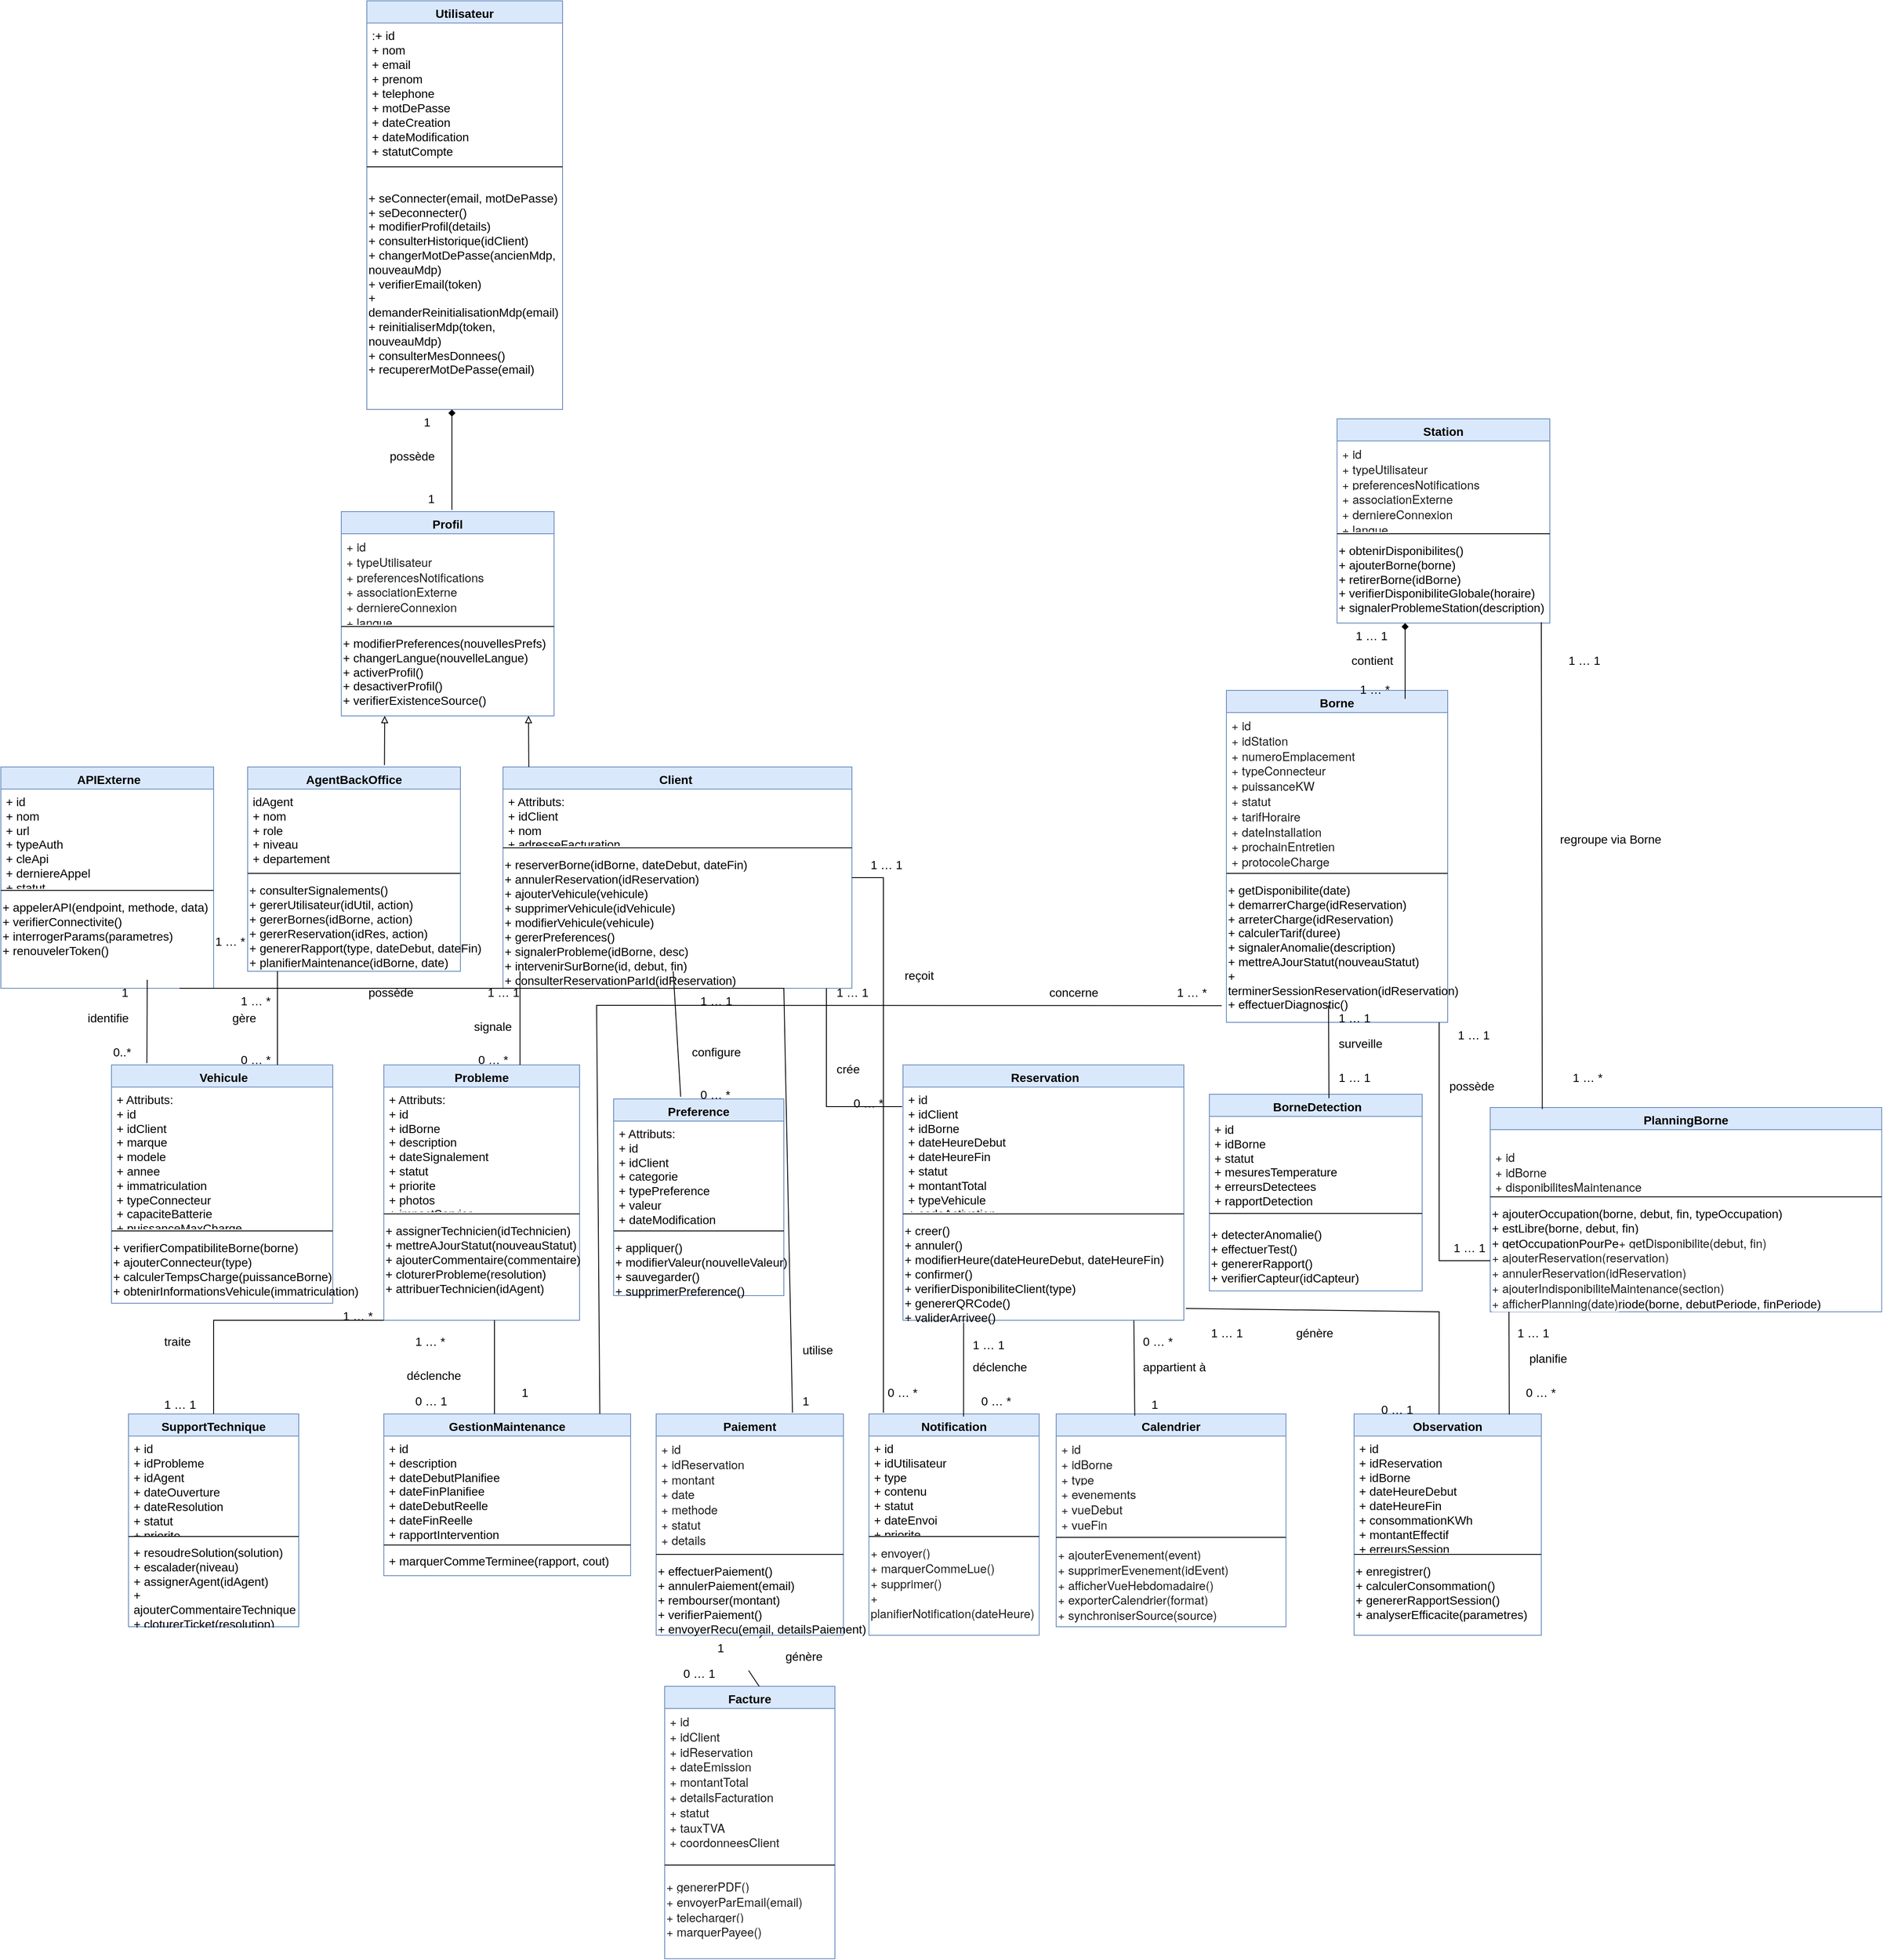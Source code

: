 <mxfile version="27.0.3">
  <diagram id="C5RBs43oDa-KdzZeNtuy" name="Page-1">
    <mxGraphModel dx="2722" dy="2205" grid="1" gridSize="10" guides="1" tooltips="1" connect="1" arrows="1" fold="1" page="1" pageScale="1" pageWidth="827" pageHeight="1169" math="0" shadow="0">
      <root>
        <mxCell id="WIyWlLk6GJQsqaUBKTNV-0" />
        <mxCell id="WIyWlLk6GJQsqaUBKTNV-1" parent="WIyWlLk6GJQsqaUBKTNV-0" />
        <mxCell id="6icbV0cKtOSpL9Li6Sul-0" value="Utilisateur" style="swimlane;fontStyle=1;align=center;verticalAlign=top;childLayout=stackLayout;horizontal=1;startSize=26;horizontalStack=0;resizeParent=1;resizeLast=0;collapsible=1;marginBottom=0;rounded=0;shadow=0;strokeWidth=1;fillColor=#dae8fc;strokeColor=#6c8ebf;fontSize=14;" parent="WIyWlLk6GJQsqaUBKTNV-1" vertex="1">
          <mxGeometry x="220" y="-60" width="230" height="480" as="geometry">
            <mxRectangle x="550" y="140" width="160" height="26" as="alternateBounds" />
          </mxGeometry>
        </mxCell>
        <mxCell id="6icbV0cKtOSpL9Li6Sul-2" value=":+ id&#xa;+ nom&#xa;+ email&#xa;+ prenom&#xa;+ telephone&#xa;+ motDePasse&#xa;+ dateCreation&#xa;+ dateModification&#xa;+ statutCompte" style="text;align=left;verticalAlign=top;spacingLeft=4;spacingRight=4;overflow=hidden;rotatable=0;points=[[0,0.5],[1,0.5]];portConstraint=eastwest;rounded=0;shadow=0;html=0;fontSize=14;" parent="6icbV0cKtOSpL9Li6Sul-0" vertex="1">
          <mxGeometry y="26" width="230" height="164" as="geometry" />
        </mxCell>
        <mxCell id="6icbV0cKtOSpL9Li6Sul-8" value="" style="line;html=1;strokeWidth=1;align=left;verticalAlign=middle;spacingTop=-1;spacingLeft=3;spacingRight=3;rotatable=0;labelPosition=right;points=[];portConstraint=eastwest;fontSize=14;" parent="6icbV0cKtOSpL9Li6Sul-0" vertex="1">
          <mxGeometry y="190" width="230" height="10" as="geometry" />
        </mxCell>
        <mxCell id="6icbV0cKtOSpL9Li6Sul-9" value="&#xa;+ seConnecter(email, motDePasse)&#xa;+ seDeconnecter()&#xa;+ modifierProfil(details)&#xa;+ consulterHistorique(idClient)&#xa;+ changerMotDePasse(ancienMdp, nouveauMdp)&#xa;+ verifierEmail(token)&#xa;+ demanderReinitialisationMdp(email)&#xa;+ reinitialiserMdp(token, nouveauMdp)&#xa;+ consulterMesDonnees()&#xa;+ recupererMotDePasse(email)&#xa;" style="text;whiteSpace=wrap;fontSize=14;" parent="6icbV0cKtOSpL9Li6Sul-0" vertex="1">
          <mxGeometry y="200" width="230" height="20" as="geometry" />
        </mxCell>
        <mxCell id="6icbV0cKtOSpL9Li6Sul-13" value="Profil" style="swimlane;fontStyle=1;align=center;verticalAlign=top;childLayout=stackLayout;horizontal=1;startSize=26;horizontalStack=0;resizeParent=1;resizeLast=0;collapsible=1;marginBottom=0;rounded=0;shadow=0;strokeWidth=1;fillColor=#dae8fc;strokeColor=#6c8ebf;fontSize=14;" parent="WIyWlLk6GJQsqaUBKTNV-1" vertex="1">
          <mxGeometry x="190" y="540" width="250" height="240" as="geometry">
            <mxRectangle x="550" y="140" width="160" height="26" as="alternateBounds" />
          </mxGeometry>
        </mxCell>
        <mxCell id="6icbV0cKtOSpL9Li6Sul-14" value="&lt;span style=&quot;box-sizing: border-box; color: rgb(26, 28, 30); font-family: &amp;quot;Google Sans Text&amp;quot;, &amp;quot;Helvetica Neue&amp;quot;, sans-serif; text-wrap-mode: wrap; background-color: rgb(255, 255, 255);&quot; class=&quot;ng-star-inserted&quot;&gt;+ id&lt;/span&gt;&lt;br style=&quot;box-sizing: border-box; color: rgb(26, 28, 30); font-family: &amp;quot;Google Sans Text&amp;quot;, &amp;quot;Helvetica Neue&amp;quot;, sans-serif; text-wrap-mode: wrap; background-color: rgb(255, 255, 255);&quot; class=&quot;ng-star-inserted&quot;&gt;&lt;span style=&quot;box-sizing: border-box; color: rgb(26, 28, 30); font-family: &amp;quot;Google Sans Text&amp;quot;, &amp;quot;Helvetica Neue&amp;quot;, sans-serif; text-wrap-mode: wrap; background-color: rgb(255, 255, 255);&quot; class=&quot;ng-star-inserted&quot;&gt;+ typeUtilisateur&lt;/span&gt;&lt;br style=&quot;box-sizing: border-box; color: rgb(26, 28, 30); font-family: &amp;quot;Google Sans Text&amp;quot;, &amp;quot;Helvetica Neue&amp;quot;, sans-serif; text-wrap-mode: wrap; background-color: rgb(255, 255, 255);&quot; class=&quot;ng-star-inserted&quot;&gt;&lt;span style=&quot;box-sizing: border-box; color: rgb(26, 28, 30); font-family: &amp;quot;Google Sans Text&amp;quot;, &amp;quot;Helvetica Neue&amp;quot;, sans-serif; text-wrap-mode: wrap; background-color: rgb(255, 255, 255);&quot; class=&quot;ng-star-inserted&quot;&gt;+ preferencesNotifications&lt;/span&gt;&lt;br style=&quot;box-sizing: border-box; color: rgb(26, 28, 30); font-family: &amp;quot;Google Sans Text&amp;quot;, &amp;quot;Helvetica Neue&amp;quot;, sans-serif; text-wrap-mode: wrap; background-color: rgb(255, 255, 255);&quot; class=&quot;ng-star-inserted&quot;&gt;&lt;span style=&quot;box-sizing: border-box; color: rgb(26, 28, 30); font-family: &amp;quot;Google Sans Text&amp;quot;, &amp;quot;Helvetica Neue&amp;quot;, sans-serif; text-wrap-mode: wrap; background-color: rgb(255, 255, 255);&quot; class=&quot;ng-star-inserted&quot;&gt;+ associationExterne&lt;/span&gt;&lt;br style=&quot;box-sizing: border-box; color: rgb(26, 28, 30); font-family: &amp;quot;Google Sans Text&amp;quot;, &amp;quot;Helvetica Neue&amp;quot;, sans-serif; text-wrap-mode: wrap; background-color: rgb(255, 255, 255);&quot; class=&quot;ng-star-inserted&quot;&gt;&lt;span style=&quot;box-sizing: border-box; color: rgb(26, 28, 30); font-family: &amp;quot;Google Sans Text&amp;quot;, &amp;quot;Helvetica Neue&amp;quot;, sans-serif; text-wrap-mode: wrap; background-color: rgb(255, 255, 255);&quot; class=&quot;ng-star-inserted&quot;&gt;+ derniereConnexion&lt;/span&gt;&lt;br style=&quot;box-sizing: border-box; color: rgb(26, 28, 30); font-family: &amp;quot;Google Sans Text&amp;quot;, &amp;quot;Helvetica Neue&amp;quot;, sans-serif; text-wrap-mode: wrap; background-color: rgb(255, 255, 255);&quot; class=&quot;ng-star-inserted&quot;&gt;&lt;span style=&quot;box-sizing: border-box; color: rgb(26, 28, 30); font-family: &amp;quot;Google Sans Text&amp;quot;, &amp;quot;Helvetica Neue&amp;quot;, sans-serif; text-wrap-mode: wrap; background-color: rgb(255, 255, 255);&quot; class=&quot;ng-star-inserted&quot;&gt;+ langue&lt;/span&gt;" style="text;align=left;verticalAlign=top;spacingLeft=4;spacingRight=4;overflow=hidden;rotatable=0;points=[[0,0.5],[1,0.5]];portConstraint=eastwest;rounded=0;shadow=0;html=1;fontSize=14;" parent="6icbV0cKtOSpL9Li6Sul-13" vertex="1">
          <mxGeometry y="26" width="250" height="104" as="geometry" />
        </mxCell>
        <mxCell id="6icbV0cKtOSpL9Li6Sul-15" value="" style="line;html=1;strokeWidth=1;align=left;verticalAlign=middle;spacingTop=-1;spacingLeft=3;spacingRight=3;rotatable=0;labelPosition=right;points=[];portConstraint=eastwest;fontSize=14;" parent="6icbV0cKtOSpL9Li6Sul-13" vertex="1">
          <mxGeometry y="130" width="250" height="10" as="geometry" />
        </mxCell>
        <mxCell id="6icbV0cKtOSpL9Li6Sul-16" value="+ modifierPreferences(nouvellesPrefs)&#xa;+ changerLangue(nouvelleLangue)&#xa;+ activerProfil()&#xa;+ desactiverProfil()&#xa;+ verifierExistenceSource()" style="text;whiteSpace=wrap;fontSize=14;" parent="6icbV0cKtOSpL9Li6Sul-13" vertex="1">
          <mxGeometry y="140" width="250" height="60" as="geometry" />
        </mxCell>
        <mxCell id="6icbV0cKtOSpL9Li6Sul-21" value="AgentBackOffice" style="swimlane;fontStyle=1;align=center;verticalAlign=top;childLayout=stackLayout;horizontal=1;startSize=26;horizontalStack=0;resizeParent=1;resizeLast=0;collapsible=1;marginBottom=0;rounded=0;shadow=0;strokeWidth=1;fillColor=#dae8fc;strokeColor=#6c8ebf;fontSize=14;" parent="WIyWlLk6GJQsqaUBKTNV-1" vertex="1">
          <mxGeometry x="80" y="840" width="250" height="240" as="geometry">
            <mxRectangle x="550" y="140" width="160" height="26" as="alternateBounds" />
          </mxGeometry>
        </mxCell>
        <mxCell id="6icbV0cKtOSpL9Li6Sul-22" value="idAgent&#xa;+ nom&#xa;+ role&#xa;+ niveau&#xa;+ departement" style="text;align=left;verticalAlign=top;spacingLeft=4;spacingRight=4;overflow=hidden;rotatable=0;points=[[0,0.5],[1,0.5]];portConstraint=eastwest;rounded=0;shadow=0;whiteSpace=wrap;fontSize=14;" parent="6icbV0cKtOSpL9Li6Sul-21" vertex="1">
          <mxGeometry y="26" width="250" height="94" as="geometry" />
        </mxCell>
        <mxCell id="6icbV0cKtOSpL9Li6Sul-23" value="" style="line;html=1;strokeWidth=1;align=left;verticalAlign=middle;spacingTop=-1;spacingLeft=3;spacingRight=3;rotatable=0;labelPosition=right;points=[];portConstraint=eastwest;fontSize=14;" parent="6icbV0cKtOSpL9Li6Sul-21" vertex="1">
          <mxGeometry y="120" width="250" height="10" as="geometry" />
        </mxCell>
        <mxCell id="6icbV0cKtOSpL9Li6Sul-24" value="+ consulterSignalements()&#xa;+ gererUtilisateur(idUtil, action)&#xa;+ gererBornes(idBorne, action)&#xa;+ gererReservation(idRes, action)&#xa;+ genererRapport(type, dateDebut, dateFin)&#xa;+ planifierMaintenance(idBorne, date)" style="text;fontSize=14;" parent="6icbV0cKtOSpL9Li6Sul-21" vertex="1">
          <mxGeometry y="130" width="250" height="60" as="geometry" />
        </mxCell>
        <mxCell id="6icbV0cKtOSpL9Li6Sul-28" value=" APIExterne" style="swimlane;fontStyle=1;align=center;verticalAlign=top;childLayout=stackLayout;horizontal=1;startSize=26;horizontalStack=0;resizeParent=1;resizeLast=0;collapsible=1;marginBottom=0;rounded=0;shadow=0;strokeWidth=1;fillColor=#dae8fc;strokeColor=#6c8ebf;fontSize=14;" parent="WIyWlLk6GJQsqaUBKTNV-1" vertex="1">
          <mxGeometry x="-210" y="840" width="250" height="260" as="geometry">
            <mxRectangle x="550" y="140" width="160" height="26" as="alternateBounds" />
          </mxGeometry>
        </mxCell>
        <mxCell id="6icbV0cKtOSpL9Li6Sul-29" value="+ id&#xa;+ nom&#xa;+ url&#xa;+ typeAuth&#xa;+ cleApi&#xa;+ derniereAppel&#xa;+ statut" style="text;align=left;verticalAlign=top;spacingLeft=4;spacingRight=4;overflow=hidden;rotatable=0;points=[[0,0.5],[1,0.5]];portConstraint=eastwest;rounded=0;shadow=0;whiteSpace=wrap;fontSize=14;" parent="6icbV0cKtOSpL9Li6Sul-28" vertex="1">
          <mxGeometry y="26" width="250" height="114" as="geometry" />
        </mxCell>
        <mxCell id="6icbV0cKtOSpL9Li6Sul-30" value="" style="line;html=1;strokeWidth=1;align=left;verticalAlign=middle;spacingTop=-1;spacingLeft=3;spacingRight=3;rotatable=0;labelPosition=right;points=[];portConstraint=eastwest;fontSize=14;" parent="6icbV0cKtOSpL9Li6Sul-28" vertex="1">
          <mxGeometry y="140" width="250" height="10" as="geometry" />
        </mxCell>
        <mxCell id="6icbV0cKtOSpL9Li6Sul-31" value="+ appelerAPI(endpoint, methode, data)&#xa;+ verifierConnectivite()&#xa;+ interrogerParams(parametres)&#xa;+ renouvelerToken()" style="text;fontSize=14;" parent="6icbV0cKtOSpL9Li6Sul-28" vertex="1">
          <mxGeometry y="150" width="250" height="60" as="geometry" />
        </mxCell>
        <mxCell id="6icbV0cKtOSpL9Li6Sul-32" value="Client " style="swimlane;fontStyle=1;align=center;verticalAlign=top;childLayout=stackLayout;horizontal=1;startSize=26;horizontalStack=0;resizeParent=1;resizeLast=0;collapsible=1;marginBottom=0;rounded=0;shadow=0;strokeWidth=1;fillColor=#dae8fc;strokeColor=#6c8ebf;fontSize=14;" parent="WIyWlLk6GJQsqaUBKTNV-1" vertex="1">
          <mxGeometry x="380" y="840" width="410" height="260" as="geometry">
            <mxRectangle x="550" y="140" width="160" height="26" as="alternateBounds" />
          </mxGeometry>
        </mxCell>
        <mxCell id="6icbV0cKtOSpL9Li6Sul-33" value="+ Attributs:&#xa;+ idClient&#xa;+ nom&#xa;+ adresseFacturation" style="text;align=left;verticalAlign=top;spacingLeft=4;spacingRight=4;overflow=hidden;rotatable=0;points=[[0,0.5],[1,0.5]];portConstraint=eastwest;rounded=0;shadow=0;whiteSpace=wrap;fontSize=14;" parent="6icbV0cKtOSpL9Li6Sul-32" vertex="1">
          <mxGeometry y="26" width="410" height="64" as="geometry" />
        </mxCell>
        <mxCell id="6icbV0cKtOSpL9Li6Sul-34" value="" style="line;html=1;strokeWidth=1;align=left;verticalAlign=middle;spacingTop=-1;spacingLeft=3;spacingRight=3;rotatable=0;labelPosition=right;points=[];portConstraint=eastwest;fontSize=14;" parent="6icbV0cKtOSpL9Li6Sul-32" vertex="1">
          <mxGeometry y="90" width="410" height="10" as="geometry" />
        </mxCell>
        <mxCell id="6icbV0cKtOSpL9Li6Sul-35" value="+ reserverBorne(idBorne, dateDebut, dateFin)&#xa;+ annulerReservation(idReservation)&#xa;+ ajouterVehicule(vehicule)&#xa;+ supprimerVehicule(idVehicule)&#xa;+ modifierVehicule(vehicule)&#xa;+ gererPreferences()&#xa;+ signalerProbleme(idBorne, desc)&#xa;+ intervenirSurBorne(id, debut, fin)&#xa;+ consulterReservationParId(idReservation)" style="text;fontSize=14;" parent="6icbV0cKtOSpL9Li6Sul-32" vertex="1">
          <mxGeometry y="100" width="410" height="60" as="geometry" />
        </mxCell>
        <mxCell id="6icbV0cKtOSpL9Li6Sul-36" value="Borne" style="swimlane;fontStyle=1;align=center;verticalAlign=top;childLayout=stackLayout;horizontal=1;startSize=26;horizontalStack=0;resizeParent=1;resizeLast=0;collapsible=1;marginBottom=0;rounded=0;shadow=0;strokeWidth=1;fillColor=#dae8fc;strokeColor=#6c8ebf;fontSize=14;" parent="WIyWlLk6GJQsqaUBKTNV-1" vertex="1">
          <mxGeometry x="1230" y="750" width="260" height="390" as="geometry">
            <mxRectangle x="550" y="140" width="160" height="26" as="alternateBounds" />
          </mxGeometry>
        </mxCell>
        <mxCell id="6icbV0cKtOSpL9Li6Sul-37" value="&lt;span style=&quot;box-sizing: border-box; color: rgb(26, 28, 30); font-family: &amp;quot;Google Sans Text&amp;quot;, &amp;quot;Helvetica Neue&amp;quot;, sans-serif; text-wrap-mode: wrap; background-color: rgb(255, 255, 255);&quot; class=&quot;ng-star-inserted&quot;&gt;+ id&lt;/span&gt;&lt;br style=&quot;box-sizing: border-box; color: rgb(26, 28, 30); font-family: &amp;quot;Google Sans Text&amp;quot;, &amp;quot;Helvetica Neue&amp;quot;, sans-serif; text-wrap-mode: wrap; background-color: rgb(255, 255, 255);&quot; class=&quot;ng-star-inserted&quot;&gt;&lt;span style=&quot;box-sizing: border-box; color: rgb(26, 28, 30); font-family: &amp;quot;Google Sans Text&amp;quot;, &amp;quot;Helvetica Neue&amp;quot;, sans-serif; text-wrap-mode: wrap; background-color: rgb(255, 255, 255);&quot; class=&quot;ng-star-inserted&quot;&gt;+ idStation&lt;/span&gt;&lt;br style=&quot;box-sizing: border-box; color: rgb(26, 28, 30); font-family: &amp;quot;Google Sans Text&amp;quot;, &amp;quot;Helvetica Neue&amp;quot;, sans-serif; text-wrap-mode: wrap; background-color: rgb(255, 255, 255);&quot; class=&quot;ng-star-inserted&quot;&gt;&lt;span style=&quot;box-sizing: border-box; color: rgb(26, 28, 30); font-family: &amp;quot;Google Sans Text&amp;quot;, &amp;quot;Helvetica Neue&amp;quot;, sans-serif; text-wrap-mode: wrap; background-color: rgb(255, 255, 255);&quot; class=&quot;ng-star-inserted&quot;&gt;+ numeroEmplacement&lt;/span&gt;&lt;br style=&quot;box-sizing: border-box; color: rgb(26, 28, 30); font-family: &amp;quot;Google Sans Text&amp;quot;, &amp;quot;Helvetica Neue&amp;quot;, sans-serif; text-wrap-mode: wrap; background-color: rgb(255, 255, 255);&quot; class=&quot;ng-star-inserted&quot;&gt;&lt;span style=&quot;box-sizing: border-box; color: rgb(26, 28, 30); font-family: &amp;quot;Google Sans Text&amp;quot;, &amp;quot;Helvetica Neue&amp;quot;, sans-serif; text-wrap-mode: wrap; background-color: rgb(255, 255, 255);&quot; class=&quot;ng-star-inserted&quot;&gt;+ typeConnecteur&lt;/span&gt;&lt;br style=&quot;box-sizing: border-box; color: rgb(26, 28, 30); font-family: &amp;quot;Google Sans Text&amp;quot;, &amp;quot;Helvetica Neue&amp;quot;, sans-serif; text-wrap-mode: wrap; background-color: rgb(255, 255, 255);&quot; class=&quot;ng-star-inserted&quot;&gt;&lt;span style=&quot;box-sizing: border-box; color: rgb(26, 28, 30); font-family: &amp;quot;Google Sans Text&amp;quot;, &amp;quot;Helvetica Neue&amp;quot;, sans-serif; text-wrap-mode: wrap; background-color: rgb(255, 255, 255);&quot; class=&quot;ng-star-inserted&quot;&gt;+ puissanceKW&lt;/span&gt;&lt;br style=&quot;box-sizing: border-box; color: rgb(26, 28, 30); font-family: &amp;quot;Google Sans Text&amp;quot;, &amp;quot;Helvetica Neue&amp;quot;, sans-serif; text-wrap-mode: wrap; background-color: rgb(255, 255, 255);&quot; class=&quot;ng-star-inserted&quot;&gt;&lt;span style=&quot;box-sizing: border-box; color: rgb(26, 28, 30); font-family: &amp;quot;Google Sans Text&amp;quot;, &amp;quot;Helvetica Neue&amp;quot;, sans-serif; text-wrap-mode: wrap; background-color: rgb(255, 255, 255);&quot; class=&quot;ng-star-inserted&quot;&gt;+ statut&lt;/span&gt;&lt;br style=&quot;box-sizing: border-box; color: rgb(26, 28, 30); font-family: &amp;quot;Google Sans Text&amp;quot;, &amp;quot;Helvetica Neue&amp;quot;, sans-serif; text-wrap-mode: wrap; background-color: rgb(255, 255, 255);&quot; class=&quot;ng-star-inserted&quot;&gt;&lt;span style=&quot;box-sizing: border-box; color: rgb(26, 28, 30); font-family: &amp;quot;Google Sans Text&amp;quot;, &amp;quot;Helvetica Neue&amp;quot;, sans-serif; text-wrap-mode: wrap; background-color: rgb(255, 255, 255);&quot; class=&quot;ng-star-inserted&quot;&gt;+ tarifHoraire&lt;/span&gt;&lt;br style=&quot;box-sizing: border-box; color: rgb(26, 28, 30); font-family: &amp;quot;Google Sans Text&amp;quot;, &amp;quot;Helvetica Neue&amp;quot;, sans-serif; text-wrap-mode: wrap; background-color: rgb(255, 255, 255);&quot; class=&quot;ng-star-inserted&quot;&gt;&lt;span style=&quot;box-sizing: border-box; color: rgb(26, 28, 30); font-family: &amp;quot;Google Sans Text&amp;quot;, &amp;quot;Helvetica Neue&amp;quot;, sans-serif; text-wrap-mode: wrap; background-color: rgb(255, 255, 255);&quot; class=&quot;ng-star-inserted&quot;&gt;+ dateInstallation&lt;/span&gt;&lt;br style=&quot;box-sizing: border-box; color: rgb(26, 28, 30); font-family: &amp;quot;Google Sans Text&amp;quot;, &amp;quot;Helvetica Neue&amp;quot;, sans-serif; text-wrap-mode: wrap; background-color: rgb(255, 255, 255);&quot; class=&quot;ng-star-inserted&quot;&gt;&lt;span style=&quot;box-sizing: border-box; color: rgb(26, 28, 30); font-family: &amp;quot;Google Sans Text&amp;quot;, &amp;quot;Helvetica Neue&amp;quot;, sans-serif; text-wrap-mode: wrap; background-color: rgb(255, 255, 255);&quot; class=&quot;ng-star-inserted&quot;&gt;+ prochainEntretien&lt;/span&gt;&lt;br style=&quot;box-sizing: border-box; color: rgb(26, 28, 30); font-family: &amp;quot;Google Sans Text&amp;quot;, &amp;quot;Helvetica Neue&amp;quot;, sans-serif; text-wrap-mode: wrap; background-color: rgb(255, 255, 255);&quot; class=&quot;ng-star-inserted&quot;&gt;&lt;span style=&quot;box-sizing: border-box; color: rgb(26, 28, 30); font-family: &amp;quot;Google Sans Text&amp;quot;, &amp;quot;Helvetica Neue&amp;quot;, sans-serif; text-wrap-mode: wrap; background-color: rgb(255, 255, 255);&quot; class=&quot;ng-star-inserted&quot;&gt;+ protocoleCharge&lt;/span&gt;" style="text;align=left;verticalAlign=top;spacingLeft=4;spacingRight=4;overflow=hidden;rotatable=0;points=[[0,0.5],[1,0.5]];portConstraint=eastwest;rounded=0;shadow=0;html=1;fontSize=14;" parent="6icbV0cKtOSpL9Li6Sul-36" vertex="1">
          <mxGeometry y="26" width="260" height="184" as="geometry" />
        </mxCell>
        <mxCell id="6icbV0cKtOSpL9Li6Sul-38" value="" style="line;html=1;strokeWidth=1;align=left;verticalAlign=middle;spacingTop=-1;spacingLeft=3;spacingRight=3;rotatable=0;labelPosition=right;points=[];portConstraint=eastwest;fontSize=14;" parent="6icbV0cKtOSpL9Li6Sul-36" vertex="1">
          <mxGeometry y="210" width="260" height="10" as="geometry" />
        </mxCell>
        <mxCell id="6icbV0cKtOSpL9Li6Sul-39" value="+ getDisponibilite(date)&#xa;+ demarrerCharge(idReservation)&#xa;+ arreterCharge(idReservation)&#xa;+ calculerTarif(duree)&#xa;+ signalerAnomalie(description)&#xa;+ mettreAJourStatut(nouveauStatut)&#xa;+ terminerSessionReservation(idReservation)&#xa;+ effectuerDiagnostic()" style="text;whiteSpace=wrap;fontSize=14;" parent="6icbV0cKtOSpL9Li6Sul-36" vertex="1">
          <mxGeometry y="220" width="260" height="60" as="geometry" />
        </mxCell>
        <mxCell id="6icbV0cKtOSpL9Li6Sul-40" value="Station" style="swimlane;fontStyle=1;align=center;verticalAlign=top;childLayout=stackLayout;horizontal=1;startSize=26;horizontalStack=0;resizeParent=1;resizeLast=0;collapsible=1;marginBottom=0;rounded=0;shadow=0;strokeWidth=1;fillColor=#dae8fc;strokeColor=#6c8ebf;fontSize=14;" parent="WIyWlLk6GJQsqaUBKTNV-1" vertex="1">
          <mxGeometry x="1360" y="431" width="250" height="240" as="geometry">
            <mxRectangle x="550" y="140" width="160" height="26" as="alternateBounds" />
          </mxGeometry>
        </mxCell>
        <mxCell id="6icbV0cKtOSpL9Li6Sul-41" value="&lt;span style=&quot;box-sizing: border-box; color: rgb(26, 28, 30); font-family: &amp;quot;Google Sans Text&amp;quot;, &amp;quot;Helvetica Neue&amp;quot;, sans-serif; text-wrap-mode: wrap; background-color: rgb(255, 255, 255);&quot; class=&quot;ng-star-inserted&quot;&gt;+ id&lt;/span&gt;&lt;br style=&quot;box-sizing: border-box; color: rgb(26, 28, 30); font-family: &amp;quot;Google Sans Text&amp;quot;, &amp;quot;Helvetica Neue&amp;quot;, sans-serif; text-wrap-mode: wrap; background-color: rgb(255, 255, 255);&quot; class=&quot;ng-star-inserted&quot;&gt;&lt;span style=&quot;box-sizing: border-box; color: rgb(26, 28, 30); font-family: &amp;quot;Google Sans Text&amp;quot;, &amp;quot;Helvetica Neue&amp;quot;, sans-serif; text-wrap-mode: wrap; background-color: rgb(255, 255, 255);&quot; class=&quot;ng-star-inserted&quot;&gt;+ typeUtilisateur&lt;/span&gt;&lt;br style=&quot;box-sizing: border-box; color: rgb(26, 28, 30); font-family: &amp;quot;Google Sans Text&amp;quot;, &amp;quot;Helvetica Neue&amp;quot;, sans-serif; text-wrap-mode: wrap; background-color: rgb(255, 255, 255);&quot; class=&quot;ng-star-inserted&quot;&gt;&lt;span style=&quot;box-sizing: border-box; color: rgb(26, 28, 30); font-family: &amp;quot;Google Sans Text&amp;quot;, &amp;quot;Helvetica Neue&amp;quot;, sans-serif; text-wrap-mode: wrap; background-color: rgb(255, 255, 255);&quot; class=&quot;ng-star-inserted&quot;&gt;+ preferencesNotifications&lt;/span&gt;&lt;br style=&quot;box-sizing: border-box; color: rgb(26, 28, 30); font-family: &amp;quot;Google Sans Text&amp;quot;, &amp;quot;Helvetica Neue&amp;quot;, sans-serif; text-wrap-mode: wrap; background-color: rgb(255, 255, 255);&quot; class=&quot;ng-star-inserted&quot;&gt;&lt;span style=&quot;box-sizing: border-box; color: rgb(26, 28, 30); font-family: &amp;quot;Google Sans Text&amp;quot;, &amp;quot;Helvetica Neue&amp;quot;, sans-serif; text-wrap-mode: wrap; background-color: rgb(255, 255, 255);&quot; class=&quot;ng-star-inserted&quot;&gt;+ associationExterne&lt;/span&gt;&lt;br style=&quot;box-sizing: border-box; color: rgb(26, 28, 30); font-family: &amp;quot;Google Sans Text&amp;quot;, &amp;quot;Helvetica Neue&amp;quot;, sans-serif; text-wrap-mode: wrap; background-color: rgb(255, 255, 255);&quot; class=&quot;ng-star-inserted&quot;&gt;&lt;span style=&quot;box-sizing: border-box; color: rgb(26, 28, 30); font-family: &amp;quot;Google Sans Text&amp;quot;, &amp;quot;Helvetica Neue&amp;quot;, sans-serif; text-wrap-mode: wrap; background-color: rgb(255, 255, 255);&quot; class=&quot;ng-star-inserted&quot;&gt;+ derniereConnexion&lt;/span&gt;&lt;br style=&quot;box-sizing: border-box; color: rgb(26, 28, 30); font-family: &amp;quot;Google Sans Text&amp;quot;, &amp;quot;Helvetica Neue&amp;quot;, sans-serif; text-wrap-mode: wrap; background-color: rgb(255, 255, 255);&quot; class=&quot;ng-star-inserted&quot;&gt;&lt;span style=&quot;box-sizing: border-box; color: rgb(26, 28, 30); font-family: &amp;quot;Google Sans Text&amp;quot;, &amp;quot;Helvetica Neue&amp;quot;, sans-serif; text-wrap-mode: wrap; background-color: rgb(255, 255, 255);&quot; class=&quot;ng-star-inserted&quot;&gt;+ langue&lt;/span&gt;" style="text;align=left;verticalAlign=top;spacingLeft=4;spacingRight=4;overflow=hidden;rotatable=0;points=[[0,0.5],[1,0.5]];portConstraint=eastwest;rounded=0;shadow=0;html=1;fontSize=14;" parent="6icbV0cKtOSpL9Li6Sul-40" vertex="1">
          <mxGeometry y="26" width="250" height="104" as="geometry" />
        </mxCell>
        <mxCell id="6icbV0cKtOSpL9Li6Sul-42" value="" style="line;html=1;strokeWidth=1;align=left;verticalAlign=middle;spacingTop=-1;spacingLeft=3;spacingRight=3;rotatable=0;labelPosition=right;points=[];portConstraint=eastwest;fontSize=14;" parent="6icbV0cKtOSpL9Li6Sul-40" vertex="1">
          <mxGeometry y="130" width="250" height="10" as="geometry" />
        </mxCell>
        <mxCell id="6icbV0cKtOSpL9Li6Sul-43" value="+ obtenirDisponibilites()&#xa;+ ajouterBorne(borne)&#xa;+ retirerBorne(idBorne)&#xa;+ verifierDisponibiliteGlobale(horaire)&#xa;+ signalerProblemeStation(description)" style="text;whiteSpace=wrap;fontSize=14;" parent="6icbV0cKtOSpL9Li6Sul-40" vertex="1">
          <mxGeometry y="140" width="250" height="60" as="geometry" />
        </mxCell>
        <mxCell id="6icbV0cKtOSpL9Li6Sul-44" value=" Vehicule" style="swimlane;fontStyle=1;align=center;verticalAlign=top;childLayout=stackLayout;horizontal=1;startSize=26;horizontalStack=0;resizeParent=1;resizeLast=0;collapsible=1;marginBottom=0;rounded=0;shadow=0;strokeWidth=1;fillColor=#dae8fc;strokeColor=#6c8ebf;fontSize=14;" parent="WIyWlLk6GJQsqaUBKTNV-1" vertex="1">
          <mxGeometry x="-80" y="1190" width="260" height="280" as="geometry">
            <mxRectangle x="550" y="140" width="160" height="26" as="alternateBounds" />
          </mxGeometry>
        </mxCell>
        <mxCell id="6icbV0cKtOSpL9Li6Sul-45" value="+ Attributs:&#xa;+ id&#xa;+ idClient&#xa;+ marque&#xa;+ modele&#xa;+ annee&#xa;+ immatriculation&#xa;+ typeConnecteur&#xa;+ capaciteBatterie&#xa;+ puissanceMaxCharge" style="text;align=left;verticalAlign=top;spacingLeft=4;spacingRight=4;overflow=hidden;rotatable=0;points=[[0,0.5],[1,0.5]];portConstraint=eastwest;rounded=0;shadow=0;whiteSpace=wrap;fontSize=14;" parent="6icbV0cKtOSpL9Li6Sul-44" vertex="1">
          <mxGeometry y="26" width="260" height="164" as="geometry" />
        </mxCell>
        <mxCell id="6icbV0cKtOSpL9Li6Sul-46" value="" style="line;html=1;strokeWidth=1;align=left;verticalAlign=middle;spacingTop=-1;spacingLeft=3;spacingRight=3;rotatable=0;labelPosition=right;points=[];portConstraint=eastwest;fontSize=14;" parent="6icbV0cKtOSpL9Li6Sul-44" vertex="1">
          <mxGeometry y="190" width="260" height="10" as="geometry" />
        </mxCell>
        <mxCell id="6icbV0cKtOSpL9Li6Sul-47" value="+ verifierCompatibiliteBorne(borne)&#xa;+ ajouterConnecteur(type)&#xa;+ calculerTempsCharge(puissanceBorne)&#xa;+ obtenirInformationsVehicule(immatriculation)" style="text;fontSize=14;" parent="6icbV0cKtOSpL9Li6Sul-44" vertex="1">
          <mxGeometry y="200" width="260" height="80" as="geometry" />
        </mxCell>
        <mxCell id="6icbV0cKtOSpL9Li6Sul-49" value="Probleme" style="swimlane;fontStyle=1;align=center;verticalAlign=top;childLayout=stackLayout;horizontal=1;startSize=26;horizontalStack=0;resizeParent=1;resizeLast=0;collapsible=1;marginBottom=0;rounded=0;shadow=0;strokeWidth=1;fillColor=#dae8fc;strokeColor=#6c8ebf;fontSize=14;" parent="WIyWlLk6GJQsqaUBKTNV-1" vertex="1">
          <mxGeometry x="240" y="1190" width="230" height="300" as="geometry">
            <mxRectangle x="550" y="140" width="160" height="26" as="alternateBounds" />
          </mxGeometry>
        </mxCell>
        <mxCell id="6icbV0cKtOSpL9Li6Sul-50" value="+ Attributs:&#xa;+ id&#xa;+ idBorne&#xa;+ description&#xa;+ dateSignalement&#xa;+ statut&#xa;+ priorite&#xa;+ photos&#xa;+ impactService" style="text;align=left;verticalAlign=top;spacingLeft=4;spacingRight=4;overflow=hidden;rotatable=0;points=[[0,0.5],[1,0.5]];portConstraint=eastwest;rounded=0;shadow=0;whiteSpace=wrap;fontSize=14;" parent="6icbV0cKtOSpL9Li6Sul-49" vertex="1">
          <mxGeometry y="26" width="230" height="144" as="geometry" />
        </mxCell>
        <mxCell id="6icbV0cKtOSpL9Li6Sul-51" value="" style="line;html=1;strokeWidth=1;align=left;verticalAlign=middle;spacingTop=-1;spacingLeft=3;spacingRight=3;rotatable=0;labelPosition=right;points=[];portConstraint=eastwest;fontSize=14;" parent="6icbV0cKtOSpL9Li6Sul-49" vertex="1">
          <mxGeometry y="170" width="230" height="10" as="geometry" />
        </mxCell>
        <mxCell id="6icbV0cKtOSpL9Li6Sul-52" value="+ assignerTechnicien(idTechnicien)&#xa;+ mettreAJourStatut(nouveauStatut)&#xa;+ ajouterCommentaire(commentaire)&#xa;+ cloturerProbleme(resolution)&#xa;+ attribuerTechnicien(idAgent)&#xa;" style="text;fontSize=14;" parent="6icbV0cKtOSpL9Li6Sul-49" vertex="1">
          <mxGeometry y="180" width="230" height="80" as="geometry" />
        </mxCell>
        <mxCell id="6icbV0cKtOSpL9Li6Sul-53" value="Preference" style="swimlane;fontStyle=1;align=center;verticalAlign=top;childLayout=stackLayout;horizontal=1;startSize=26;horizontalStack=0;resizeParent=1;resizeLast=0;collapsible=1;marginBottom=0;rounded=0;shadow=0;strokeWidth=1;fillColor=#dae8fc;strokeColor=#6c8ebf;fontSize=14;" parent="WIyWlLk6GJQsqaUBKTNV-1" vertex="1">
          <mxGeometry x="510" y="1230" width="200" height="231" as="geometry">
            <mxRectangle x="550" y="140" width="160" height="26" as="alternateBounds" />
          </mxGeometry>
        </mxCell>
        <mxCell id="6icbV0cKtOSpL9Li6Sul-54" value="+ Attributs:&#xa;+ id&#xa;+ idClient&#xa;+ categorie&#xa;+ typePreference&#xa;+ valeur&#xa;+ dateModification" style="text;align=left;verticalAlign=top;spacingLeft=4;spacingRight=4;overflow=hidden;rotatable=0;points=[[0,0.5],[1,0.5]];portConstraint=eastwest;rounded=0;shadow=0;whiteSpace=wrap;fontSize=14;" parent="6icbV0cKtOSpL9Li6Sul-53" vertex="1">
          <mxGeometry y="26" width="200" height="124" as="geometry" />
        </mxCell>
        <mxCell id="6icbV0cKtOSpL9Li6Sul-55" value="" style="line;html=1;strokeWidth=1;align=left;verticalAlign=middle;spacingTop=-1;spacingLeft=3;spacingRight=3;rotatable=0;labelPosition=right;points=[];portConstraint=eastwest;fontSize=14;" parent="6icbV0cKtOSpL9Li6Sul-53" vertex="1">
          <mxGeometry y="150" width="200" height="10" as="geometry" />
        </mxCell>
        <mxCell id="6icbV0cKtOSpL9Li6Sul-56" value="+ appliquer()&#xa;+ modifierValeur(nouvelleValeur)&#xa;+ sauvegarder()&#xa;+ supprimerPreference()" style="text;fontSize=14;" parent="6icbV0cKtOSpL9Li6Sul-53" vertex="1">
          <mxGeometry y="160" width="200" height="60" as="geometry" />
        </mxCell>
        <mxCell id="6icbV0cKtOSpL9Li6Sul-57" value=" Reservation" style="swimlane;fontStyle=1;align=center;verticalAlign=top;childLayout=stackLayout;horizontal=1;startSize=26;horizontalStack=0;resizeParent=1;resizeLast=0;collapsible=1;marginBottom=0;rounded=0;shadow=0;strokeWidth=1;fillColor=#dae8fc;strokeColor=#6c8ebf;fontSize=14;" parent="WIyWlLk6GJQsqaUBKTNV-1" vertex="1">
          <mxGeometry x="850" y="1190" width="330" height="300" as="geometry">
            <mxRectangle x="550" y="140" width="160" height="26" as="alternateBounds" />
          </mxGeometry>
        </mxCell>
        <mxCell id="6icbV0cKtOSpL9Li6Sul-58" value="+ id&#xa;+ idClient&#xa;+ idBorne&#xa;+ dateHeureDebut&#xa;+ dateHeureFin&#xa;+ statut&#xa;+ montantTotal&#xa;+ typeVehicule&#xa;+ codeActivation" style="text;align=left;verticalAlign=top;spacingLeft=4;spacingRight=4;overflow=hidden;rotatable=0;points=[[0,0.5],[1,0.5]];portConstraint=eastwest;rounded=0;shadow=0;whiteSpace=wrap;fontSize=14;" parent="6icbV0cKtOSpL9Li6Sul-57" vertex="1">
          <mxGeometry y="26" width="330" height="144" as="geometry" />
        </mxCell>
        <mxCell id="6icbV0cKtOSpL9Li6Sul-59" value="" style="line;html=1;strokeWidth=1;align=left;verticalAlign=middle;spacingTop=-1;spacingLeft=3;spacingRight=3;rotatable=0;labelPosition=right;points=[];portConstraint=eastwest;fontSize=14;" parent="6icbV0cKtOSpL9Li6Sul-57" vertex="1">
          <mxGeometry y="170" width="330" height="10" as="geometry" />
        </mxCell>
        <mxCell id="6icbV0cKtOSpL9Li6Sul-60" value="+ creer()&#xa;+ annuler()&#xa;+ modifierHeure(dateHeureDebut, dateHeureFin)&#xa;+ confirmer()&#xa;+ verifierDisponibiliteClient(type)&#xa;+ genererQRCode()&#xa;+ validerArrivee()" style="text;fontSize=14;" parent="6icbV0cKtOSpL9Li6Sul-57" vertex="1">
          <mxGeometry y="180" width="330" height="120" as="geometry" />
        </mxCell>
        <mxCell id="6icbV0cKtOSpL9Li6Sul-62" value=" BorneDetection" style="swimlane;fontStyle=1;align=center;verticalAlign=top;childLayout=stackLayout;horizontal=1;startSize=26;horizontalStack=0;resizeParent=1;resizeLast=0;collapsible=1;marginBottom=0;rounded=0;shadow=0;strokeWidth=1;fillColor=#dae8fc;strokeColor=#6c8ebf;fontSize=14;" parent="WIyWlLk6GJQsqaUBKTNV-1" vertex="1">
          <mxGeometry x="1210" y="1224.5" width="250" height="231" as="geometry">
            <mxRectangle x="550" y="140" width="160" height="26" as="alternateBounds" />
          </mxGeometry>
        </mxCell>
        <mxCell id="6icbV0cKtOSpL9Li6Sul-63" value="+ id&#xa;+ idBorne&#xa;+ statut&#xa;+ mesuresTemperature&#xa;+ erreursDetectees&#xa;+ rapportDetection" style="text;align=left;verticalAlign=top;spacingLeft=4;spacingRight=4;overflow=hidden;rotatable=0;points=[[0,0.5],[1,0.5]];portConstraint=eastwest;rounded=0;shadow=0;whiteSpace=wrap;fontSize=14;" parent="6icbV0cKtOSpL9Li6Sul-62" vertex="1">
          <mxGeometry y="26" width="250" height="104" as="geometry" />
        </mxCell>
        <mxCell id="6icbV0cKtOSpL9Li6Sul-64" value="" style="line;html=1;strokeWidth=1;align=left;verticalAlign=middle;spacingTop=-1;spacingLeft=3;spacingRight=3;rotatable=0;labelPosition=right;points=[];portConstraint=eastwest;fontSize=14;" parent="6icbV0cKtOSpL9Li6Sul-62" vertex="1">
          <mxGeometry y="130" width="250" height="20" as="geometry" />
        </mxCell>
        <mxCell id="6icbV0cKtOSpL9Li6Sul-65" value="+ detecterAnomalie()&#xa;+ effectuerTest()&#xa;+ genererRapport()&#xa;+ verifierCapteur(idCapteur)" style="text;fontSize=14;" parent="6icbV0cKtOSpL9Li6Sul-62" vertex="1">
          <mxGeometry y="150" width="250" height="60" as="geometry" />
        </mxCell>
        <mxCell id="6icbV0cKtOSpL9Li6Sul-66" value="PlanningBorne" style="swimlane;fontStyle=1;align=center;verticalAlign=top;childLayout=stackLayout;horizontal=1;startSize=26;horizontalStack=0;resizeParent=1;resizeLast=0;collapsible=1;marginBottom=0;rounded=0;shadow=0;strokeWidth=1;fillColor=#dae8fc;strokeColor=#6c8ebf;fontSize=14;" parent="WIyWlLk6GJQsqaUBKTNV-1" vertex="1">
          <mxGeometry x="1540" y="1240" width="460" height="240" as="geometry">
            <mxRectangle x="130" y="380" width="160" height="26" as="alternateBounds" />
          </mxGeometry>
        </mxCell>
        <mxCell id="6icbV0cKtOSpL9Li6Sul-67" value="&#xa;&lt;span style=&quot;box-sizing: border-box; color: rgb(26, 28, 30); font-family: &amp;quot;Google Sans Text&amp;quot;, &amp;quot;Helvetica Neue&amp;quot;, sans-serif; font-style: normal; font-variant-ligatures: normal; font-variant-caps: normal; font-weight: 400; letter-spacing: normal; orphans: 2; text-align: start; text-indent: 0px; text-transform: none; widows: 2; word-spacing: 0px; -webkit-text-stroke-width: 0px; white-space: normal; background-color: rgb(255, 255, 255); text-decoration-thickness: initial; text-decoration-style: initial; text-decoration-color: initial;&quot; class=&quot;ng-star-inserted&quot;&gt;+ id&lt;/span&gt;&lt;br style=&quot;box-sizing: border-box; color: rgb(26, 28, 30); font-family: &amp;quot;Google Sans Text&amp;quot;, &amp;quot;Helvetica Neue&amp;quot;, sans-serif; font-style: normal; font-variant-ligatures: normal; font-variant-caps: normal; font-weight: 400; letter-spacing: normal; orphans: 2; text-align: start; text-indent: 0px; text-transform: none; widows: 2; word-spacing: 0px; -webkit-text-stroke-width: 0px; white-space: normal; background-color: rgb(255, 255, 255); text-decoration-thickness: initial; text-decoration-style: initial; text-decoration-color: initial;&quot; class=&quot;ng-star-inserted&quot;&gt;&lt;span style=&quot;box-sizing: border-box; color: rgb(26, 28, 30); font-family: &amp;quot;Google Sans Text&amp;quot;, &amp;quot;Helvetica Neue&amp;quot;, sans-serif; font-style: normal; font-variant-ligatures: normal; font-variant-caps: normal; font-weight: 400; letter-spacing: normal; orphans: 2; text-align: start; text-indent: 0px; text-transform: none; widows: 2; word-spacing: 0px; -webkit-text-stroke-width: 0px; white-space: normal; background-color: rgb(255, 255, 255); text-decoration-thickness: initial; text-decoration-style: initial; text-decoration-color: initial;&quot; class=&quot;ng-star-inserted&quot;&gt;+ idBorne&lt;/span&gt;&lt;br style=&quot;box-sizing: border-box; color: rgb(26, 28, 30); font-family: &amp;quot;Google Sans Text&amp;quot;, &amp;quot;Helvetica Neue&amp;quot;, sans-serif; font-style: normal; font-variant-ligatures: normal; font-variant-caps: normal; font-weight: 400; letter-spacing: normal; orphans: 2; text-align: start; text-indent: 0px; text-transform: none; widows: 2; word-spacing: 0px; -webkit-text-stroke-width: 0px; white-space: normal; background-color: rgb(255, 255, 255); text-decoration-thickness: initial; text-decoration-style: initial; text-decoration-color: initial;&quot; class=&quot;ng-star-inserted&quot;&gt;&lt;span style=&quot;box-sizing: border-box; color: rgb(26, 28, 30); font-family: &amp;quot;Google Sans Text&amp;quot;, &amp;quot;Helvetica Neue&amp;quot;, sans-serif; font-style: normal; font-variant-ligatures: normal; font-variant-caps: normal; font-weight: 400; letter-spacing: normal; orphans: 2; text-align: start; text-indent: 0px; text-transform: none; widows: 2; word-spacing: 0px; -webkit-text-stroke-width: 0px; white-space: normal; background-color: rgb(255, 255, 255); text-decoration-thickness: initial; text-decoration-style: initial; text-decoration-color: initial;&quot; class=&quot;ng-star-inserted&quot;&gt;+ disponibilitesMaintenance&lt;/span&gt;&#xa;&#xa;" style="text;align=left;verticalAlign=top;spacingLeft=4;spacingRight=4;overflow=hidden;rotatable=0;points=[[0,0.5],[1,0.5]];portConstraint=eastwest;html=1;fontSize=14;" parent="6icbV0cKtOSpL9Li6Sul-66" vertex="1">
          <mxGeometry y="26" width="460" height="74" as="geometry" />
        </mxCell>
        <mxCell id="6icbV0cKtOSpL9Li6Sul-68" value="" style="line;html=1;strokeWidth=1;align=left;verticalAlign=middle;spacingTop=-1;spacingLeft=3;spacingRight=3;rotatable=0;labelPosition=right;points=[];portConstraint=eastwest;fontSize=14;" parent="6icbV0cKtOSpL9Li6Sul-66" vertex="1">
          <mxGeometry y="100" width="460" height="10" as="geometry" />
        </mxCell>
        <mxCell id="6icbV0cKtOSpL9Li6Sul-69" value="+ ajouterOccupation(borne, debut, fin, typeOccupation)&lt;br&gt;    + estLibre(borne, debut, fin)&lt;br&gt;    + getOccupationPourPe&lt;span style=&quot;box-sizing: border-box; color: rgb(26, 28, 30); font-family: &amp;quot;Google Sans Text&amp;quot;, &amp;quot;Helvetica Neue&amp;quot;, sans-serif; background-color: rgb(255, 255, 255);&quot; class=&quot;ng-star-inserted&quot;&gt;+ getDisponibilite(debut, fin)&lt;/span&gt;&lt;br style=&quot;box-sizing: border-box; color: rgb(26, 28, 30); font-family: &amp;quot;Google Sans Text&amp;quot;, &amp;quot;Helvetica Neue&amp;quot;, sans-serif; background-color: rgb(255, 255, 255);&quot; class=&quot;ng-star-inserted&quot;&gt;&lt;span style=&quot;box-sizing: border-box; color: rgb(26, 28, 30); font-family: &amp;quot;Google Sans Text&amp;quot;, &amp;quot;Helvetica Neue&amp;quot;, sans-serif; background-color: rgb(255, 255, 255);&quot; class=&quot;ng-star-inserted&quot;&gt;+ ajouterReservation(reservation)&lt;/span&gt;&lt;br style=&quot;box-sizing: border-box; color: rgb(26, 28, 30); font-family: &amp;quot;Google Sans Text&amp;quot;, &amp;quot;Helvetica Neue&amp;quot;, sans-serif; background-color: rgb(255, 255, 255);&quot; class=&quot;ng-star-inserted&quot;&gt;&lt;span style=&quot;box-sizing: border-box; color: rgb(26, 28, 30); font-family: &amp;quot;Google Sans Text&amp;quot;, &amp;quot;Helvetica Neue&amp;quot;, sans-serif; background-color: rgb(255, 255, 255);&quot; class=&quot;ng-star-inserted&quot;&gt;+ annulerReservation(idReservation)&lt;/span&gt;&lt;br style=&quot;box-sizing: border-box; color: rgb(26, 28, 30); font-family: &amp;quot;Google Sans Text&amp;quot;, &amp;quot;Helvetica Neue&amp;quot;, sans-serif; background-color: rgb(255, 255, 255);&quot; class=&quot;ng-star-inserted&quot;&gt;&lt;span style=&quot;box-sizing: border-box; color: rgb(26, 28, 30); font-family: &amp;quot;Google Sans Text&amp;quot;, &amp;quot;Helvetica Neue&amp;quot;, sans-serif; background-color: rgb(255, 255, 255);&quot; class=&quot;ng-star-inserted&quot;&gt;+ ajouterIndisponibiliteMaintenance(section)&lt;/span&gt;&lt;br style=&quot;box-sizing: border-box; color: rgb(26, 28, 30); font-family: &amp;quot;Google Sans Text&amp;quot;, &amp;quot;Helvetica Neue&amp;quot;, sans-serif; background-color: rgb(255, 255, 255);&quot; class=&quot;ng-star-inserted&quot;&gt;&lt;span style=&quot;box-sizing: border-box; color: rgb(26, 28, 30); font-family: &amp;quot;Google Sans Text&amp;quot;, &amp;quot;Helvetica Neue&amp;quot;, sans-serif; background-color: rgb(255, 255, 255);&quot; class=&quot;ng-star-inserted&quot;&gt;+ afficherPlanning(date)&lt;/span&gt;riode(borne, debutPeriode, finPeriode)" style="text;whiteSpace=wrap;html=1;fontSize=14;" parent="6icbV0cKtOSpL9Li6Sul-66" vertex="1">
          <mxGeometry y="110" width="460" as="geometry" />
        </mxCell>
        <mxCell id="6icbV0cKtOSpL9Li6Sul-74" value="SupportTechnique" style="swimlane;fontStyle=1;align=center;verticalAlign=top;childLayout=stackLayout;horizontal=1;startSize=26;horizontalStack=0;resizeParent=1;resizeLast=0;collapsible=1;marginBottom=0;rounded=0;shadow=0;strokeWidth=1;fillColor=#dae8fc;strokeColor=#6c8ebf;fontSize=14;" parent="WIyWlLk6GJQsqaUBKTNV-1" vertex="1">
          <mxGeometry x="-60" y="1600" width="200" height="250" as="geometry">
            <mxRectangle x="130" y="380" width="160" height="26" as="alternateBounds" />
          </mxGeometry>
        </mxCell>
        <mxCell id="6icbV0cKtOSpL9Li6Sul-75" value="+ id&#xa;+ idProbleme&#xa;+ idAgent&#xa;+ dateOuverture&#xa;+ dateResolution&#xa;+ statut&#xa;+ priorite" style="text;align=left;verticalAlign=top;spacingLeft=4;spacingRight=4;overflow=hidden;rotatable=0;points=[[0,0.5],[1,0.5]];portConstraint=eastwest;fontSize=14;" parent="6icbV0cKtOSpL9Li6Sul-74" vertex="1">
          <mxGeometry y="26" width="200" height="114" as="geometry" />
        </mxCell>
        <mxCell id="6icbV0cKtOSpL9Li6Sul-76" value="" style="line;html=1;strokeWidth=1;align=left;verticalAlign=middle;spacingTop=-1;spacingLeft=3;spacingRight=3;rotatable=0;labelPosition=right;points=[];portConstraint=eastwest;fontSize=14;" parent="6icbV0cKtOSpL9Li6Sul-74" vertex="1">
          <mxGeometry y="140" width="200" height="8" as="geometry" />
        </mxCell>
        <mxCell id="6icbV0cKtOSpL9Li6Sul-77" value="+ resoudreSolution(solution)&#xa;+ escalader(niveau)&#xa;+ assignerAgent(idAgent)&#xa;+ ajouterCommentaireTechnique(commentaire)&#xa;+ cloturerTicket(resolution)" style="text;align=left;verticalAlign=top;spacingLeft=4;spacingRight=4;overflow=hidden;rotatable=0;points=[[0,0.5],[1,0.5]];portConstraint=eastwest;fontStyle=0;whiteSpace=wrap;fontSize=14;" parent="6icbV0cKtOSpL9Li6Sul-74" vertex="1">
          <mxGeometry y="148" width="200" height="100" as="geometry" />
        </mxCell>
        <mxCell id="6icbV0cKtOSpL9Li6Sul-78" value="GestionMaintenance" style="swimlane;fontStyle=1;align=center;verticalAlign=top;childLayout=stackLayout;horizontal=1;startSize=26;horizontalStack=0;resizeParent=1;resizeLast=0;collapsible=1;marginBottom=0;rounded=0;shadow=0;strokeWidth=1;fillColor=#dae8fc;strokeColor=#6c8ebf;fontSize=14;" parent="WIyWlLk6GJQsqaUBKTNV-1" vertex="1">
          <mxGeometry x="240" y="1600" width="290" height="190" as="geometry">
            <mxRectangle x="130" y="380" width="160" height="26" as="alternateBounds" />
          </mxGeometry>
        </mxCell>
        <mxCell id="6icbV0cKtOSpL9Li6Sul-79" value="+ id&#xa;    + description&#xa;    + dateDebutPlanifiee&#xa;    + dateFinPlanifiee&#xa;    + dateDebutReelle&#xa;    + dateFinReelle&#xa;    + rapportIntervention&#xa;    + coutMaintenance" style="text;align=left;verticalAlign=top;spacingLeft=4;spacingRight=4;overflow=hidden;rotatable=0;points=[[0,0.5],[1,0.5]];portConstraint=eastwest;whiteSpace=wrap;fontSize=14;" parent="6icbV0cKtOSpL9Li6Sul-78" vertex="1">
          <mxGeometry y="26" width="290" height="124" as="geometry" />
        </mxCell>
        <mxCell id="6icbV0cKtOSpL9Li6Sul-80" value="" style="line;html=1;strokeWidth=1;align=left;verticalAlign=middle;spacingTop=-1;spacingLeft=3;spacingRight=3;rotatable=0;labelPosition=right;points=[];portConstraint=eastwest;fontSize=14;" parent="6icbV0cKtOSpL9Li6Sul-78" vertex="1">
          <mxGeometry y="150" width="290" height="8" as="geometry" />
        </mxCell>
        <mxCell id="6icbV0cKtOSpL9Li6Sul-81" value=" + marquerCommeTerminee(rapport, cout)" style="text;align=left;verticalAlign=top;spacingLeft=4;spacingRight=4;overflow=hidden;rotatable=0;points=[[0,0.5],[1,0.5]];portConstraint=eastwest;fontStyle=0;fontSize=14;" parent="6icbV0cKtOSpL9Li6Sul-78" vertex="1">
          <mxGeometry y="158" width="290" height="32" as="geometry" />
        </mxCell>
        <mxCell id="6icbV0cKtOSpL9Li6Sul-82" value="Paiement" style="swimlane;fontStyle=1;align=center;verticalAlign=top;childLayout=stackLayout;horizontal=1;startSize=26;horizontalStack=0;resizeParent=1;resizeLast=0;collapsible=1;marginBottom=0;rounded=0;shadow=0;strokeWidth=1;fillColor=#dae8fc;strokeColor=#6c8ebf;fontSize=14;" parent="WIyWlLk6GJQsqaUBKTNV-1" vertex="1">
          <mxGeometry x="560" y="1600" width="220" height="260" as="geometry">
            <mxRectangle x="130" y="380" width="160" height="26" as="alternateBounds" />
          </mxGeometry>
        </mxCell>
        <mxCell id="6icbV0cKtOSpL9Li6Sul-83" value="&lt;span style=&quot;box-sizing: border-box; color: rgb(26, 28, 30); font-family: &amp;quot;Google Sans Text&amp;quot;, &amp;quot;Helvetica Neue&amp;quot;, sans-serif; text-wrap-mode: wrap; background-color: rgb(255, 255, 255);&quot; class=&quot;ng-star-inserted&quot;&gt;+ id&lt;/span&gt;&lt;br style=&quot;box-sizing: border-box; color: rgb(26, 28, 30); font-family: &amp;quot;Google Sans Text&amp;quot;, &amp;quot;Helvetica Neue&amp;quot;, sans-serif; text-wrap-mode: wrap; background-color: rgb(255, 255, 255);&quot; class=&quot;ng-star-inserted&quot;&gt;&lt;span style=&quot;box-sizing: border-box; color: rgb(26, 28, 30); font-family: &amp;quot;Google Sans Text&amp;quot;, &amp;quot;Helvetica Neue&amp;quot;, sans-serif; text-wrap-mode: wrap; background-color: rgb(255, 255, 255);&quot; class=&quot;ng-star-inserted&quot;&gt;+ idReservation&lt;/span&gt;&lt;br style=&quot;box-sizing: border-box; color: rgb(26, 28, 30); font-family: &amp;quot;Google Sans Text&amp;quot;, &amp;quot;Helvetica Neue&amp;quot;, sans-serif; text-wrap-mode: wrap; background-color: rgb(255, 255, 255);&quot; class=&quot;ng-star-inserted&quot;&gt;&lt;span style=&quot;box-sizing: border-box; color: rgb(26, 28, 30); font-family: &amp;quot;Google Sans Text&amp;quot;, &amp;quot;Helvetica Neue&amp;quot;, sans-serif; text-wrap-mode: wrap; background-color: rgb(255, 255, 255);&quot; class=&quot;ng-star-inserted&quot;&gt;+ montant&lt;/span&gt;&lt;br style=&quot;box-sizing: border-box; color: rgb(26, 28, 30); font-family: &amp;quot;Google Sans Text&amp;quot;, &amp;quot;Helvetica Neue&amp;quot;, sans-serif; text-wrap-mode: wrap; background-color: rgb(255, 255, 255);&quot; class=&quot;ng-star-inserted&quot;&gt;&lt;span style=&quot;box-sizing: border-box; color: rgb(26, 28, 30); font-family: &amp;quot;Google Sans Text&amp;quot;, &amp;quot;Helvetica Neue&amp;quot;, sans-serif; text-wrap-mode: wrap; background-color: rgb(255, 255, 255);&quot; class=&quot;ng-star-inserted&quot;&gt;+ date&lt;/span&gt;&lt;br style=&quot;box-sizing: border-box; color: rgb(26, 28, 30); font-family: &amp;quot;Google Sans Text&amp;quot;, &amp;quot;Helvetica Neue&amp;quot;, sans-serif; text-wrap-mode: wrap; background-color: rgb(255, 255, 255);&quot; class=&quot;ng-star-inserted&quot;&gt;&lt;span style=&quot;box-sizing: border-box; color: rgb(26, 28, 30); font-family: &amp;quot;Google Sans Text&amp;quot;, &amp;quot;Helvetica Neue&amp;quot;, sans-serif; text-wrap-mode: wrap; background-color: rgb(255, 255, 255);&quot; class=&quot;ng-star-inserted&quot;&gt;+ methode&lt;/span&gt;&lt;br style=&quot;box-sizing: border-box; color: rgb(26, 28, 30); font-family: &amp;quot;Google Sans Text&amp;quot;, &amp;quot;Helvetica Neue&amp;quot;, sans-serif; text-wrap-mode: wrap; background-color: rgb(255, 255, 255);&quot; class=&quot;ng-star-inserted&quot;&gt;&lt;span style=&quot;box-sizing: border-box; color: rgb(26, 28, 30); font-family: &amp;quot;Google Sans Text&amp;quot;, &amp;quot;Helvetica Neue&amp;quot;, sans-serif; text-wrap-mode: wrap; background-color: rgb(255, 255, 255);&quot; class=&quot;ng-star-inserted&quot;&gt;+ statut&lt;/span&gt;&lt;br style=&quot;box-sizing: border-box; color: rgb(26, 28, 30); font-family: &amp;quot;Google Sans Text&amp;quot;, &amp;quot;Helvetica Neue&amp;quot;, sans-serif; text-wrap-mode: wrap; background-color: rgb(255, 255, 255);&quot; class=&quot;ng-star-inserted&quot;&gt;&lt;span style=&quot;box-sizing: border-box; color: rgb(26, 28, 30); font-family: &amp;quot;Google Sans Text&amp;quot;, &amp;quot;Helvetica Neue&amp;quot;, sans-serif; text-wrap-mode: wrap; background-color: rgb(255, 255, 255);&quot; class=&quot;ng-star-inserted&quot;&gt;+ details&lt;/span&gt;" style="text;align=left;verticalAlign=top;spacingLeft=4;spacingRight=4;overflow=hidden;rotatable=0;points=[[0,0.5],[1,0.5]];portConstraint=eastwest;html=1;fontSize=14;" parent="6icbV0cKtOSpL9Li6Sul-82" vertex="1">
          <mxGeometry y="26" width="220" height="134" as="geometry" />
        </mxCell>
        <mxCell id="6icbV0cKtOSpL9Li6Sul-84" value="" style="line;html=1;strokeWidth=1;align=left;verticalAlign=middle;spacingTop=-1;spacingLeft=3;spacingRight=3;rotatable=0;labelPosition=right;points=[];portConstraint=eastwest;fontSize=14;" parent="6icbV0cKtOSpL9Li6Sul-82" vertex="1">
          <mxGeometry y="160" width="220" height="10" as="geometry" />
        </mxCell>
        <mxCell id="6icbV0cKtOSpL9Li6Sul-85" value="+ effectuerPaiement()&#xa;+ annulerPaiement(email)&#xa;+ rembourser(montant)&#xa;+ verifierPaiement()&#xa;+ envoyerRecu(email, detailsPaiement)" style="text;fontSize=14;" parent="6icbV0cKtOSpL9Li6Sul-82" vertex="1">
          <mxGeometry y="170" width="220" height="90" as="geometry" />
        </mxCell>
        <mxCell id="6icbV0cKtOSpL9Li6Sul-86" value="Notification" style="swimlane;fontStyle=1;align=center;verticalAlign=top;childLayout=stackLayout;horizontal=1;startSize=26;horizontalStack=0;resizeParent=1;resizeLast=0;collapsible=1;marginBottom=0;rounded=0;shadow=0;strokeWidth=1;fillColor=#dae8fc;strokeColor=#6c8ebf;fontSize=14;" parent="WIyWlLk6GJQsqaUBKTNV-1" vertex="1">
          <mxGeometry x="810" y="1600" width="200" height="260" as="geometry">
            <mxRectangle x="130" y="380" width="160" height="26" as="alternateBounds" />
          </mxGeometry>
        </mxCell>
        <mxCell id="6icbV0cKtOSpL9Li6Sul-87" value="+ id&#xa;+ idUtilisateur&#xa;+ type&#xa;+ contenu&#xa;+ statut&#xa;+ dateEnvoi&#xa;+ priorite" style="text;align=left;verticalAlign=top;spacingLeft=4;spacingRight=4;overflow=hidden;rotatable=0;points=[[0,0.5],[1,0.5]];portConstraint=eastwest;whiteSpace=wrap;fontSize=14;" parent="6icbV0cKtOSpL9Li6Sul-86" vertex="1">
          <mxGeometry y="26" width="200" height="114" as="geometry" />
        </mxCell>
        <mxCell id="6icbV0cKtOSpL9Li6Sul-88" value="" style="line;html=1;strokeWidth=1;align=left;verticalAlign=middle;spacingTop=-1;spacingLeft=3;spacingRight=3;rotatable=0;labelPosition=right;points=[];portConstraint=eastwest;fontSize=14;" parent="6icbV0cKtOSpL9Li6Sul-86" vertex="1">
          <mxGeometry y="140" width="200" height="8" as="geometry" />
        </mxCell>
        <mxCell id="6icbV0cKtOSpL9Li6Sul-89" value="&lt;span style=&quot;box-sizing: border-box; color: rgb(26, 28, 30); font-family: &amp;quot;Google Sans Text&amp;quot;, &amp;quot;Helvetica Neue&amp;quot;, sans-serif; background-color: rgb(255, 255, 255);&quot; class=&quot;ng-star-inserted&quot;&gt;+ envoyer()&lt;/span&gt;&lt;br style=&quot;box-sizing: border-box; color: rgb(26, 28, 30); font-family: &amp;quot;Google Sans Text&amp;quot;, &amp;quot;Helvetica Neue&amp;quot;, sans-serif; background-color: rgb(255, 255, 255);&quot; class=&quot;ng-star-inserted&quot;&gt;&lt;span style=&quot;box-sizing: border-box; color: rgb(26, 28, 30); font-family: &amp;quot;Google Sans Text&amp;quot;, &amp;quot;Helvetica Neue&amp;quot;, sans-serif; background-color: rgb(255, 255, 255);&quot; class=&quot;ng-star-inserted&quot;&gt;+ marquerCommeLue()&lt;/span&gt;&lt;br style=&quot;box-sizing: border-box; color: rgb(26, 28, 30); font-family: &amp;quot;Google Sans Text&amp;quot;, &amp;quot;Helvetica Neue&amp;quot;, sans-serif; background-color: rgb(255, 255, 255);&quot; class=&quot;ng-star-inserted&quot;&gt;&lt;span style=&quot;box-sizing: border-box; color: rgb(26, 28, 30); font-family: &amp;quot;Google Sans Text&amp;quot;, &amp;quot;Helvetica Neue&amp;quot;, sans-serif; background-color: rgb(255, 255, 255);&quot; class=&quot;ng-star-inserted&quot;&gt;+ supprimer()&lt;/span&gt;&lt;br style=&quot;box-sizing: border-box; color: rgb(26, 28, 30); font-family: &amp;quot;Google Sans Text&amp;quot;, &amp;quot;Helvetica Neue&amp;quot;, sans-serif; background-color: rgb(255, 255, 255);&quot; class=&quot;ng-star-inserted&quot;&gt;&lt;span style=&quot;box-sizing: border-box; color: rgb(26, 28, 30); font-family: &amp;quot;Google Sans Text&amp;quot;, &amp;quot;Helvetica Neue&amp;quot;, sans-serif; background-color: rgb(255, 255, 255);&quot; class=&quot;ng-star-inserted&quot;&gt;+ planifierNotification(dateHeure)&lt;/span&gt;" style="text;whiteSpace=wrap;html=1;fontSize=14;" parent="6icbV0cKtOSpL9Li6Sul-86" vertex="1">
          <mxGeometry y="148" width="200" height="50" as="geometry" />
        </mxCell>
        <mxCell id="6icbV0cKtOSpL9Li6Sul-90" value="Calendrier" style="swimlane;fontStyle=1;align=center;verticalAlign=top;childLayout=stackLayout;horizontal=1;startSize=26;horizontalStack=0;resizeParent=1;resizeLast=0;collapsible=1;marginBottom=0;rounded=0;shadow=0;strokeWidth=1;fillColor=#dae8fc;strokeColor=#6c8ebf;fontSize=14;" parent="WIyWlLk6GJQsqaUBKTNV-1" vertex="1">
          <mxGeometry x="1030" y="1600" width="270" height="250" as="geometry">
            <mxRectangle x="130" y="380" width="160" height="26" as="alternateBounds" />
          </mxGeometry>
        </mxCell>
        <mxCell id="6icbV0cKtOSpL9Li6Sul-91" value="&lt;span style=&quot;box-sizing: border-box; color: rgb(26, 28, 30); font-family: &amp;quot;Google Sans Text&amp;quot;, &amp;quot;Helvetica Neue&amp;quot;, sans-serif; text-wrap-mode: wrap; background-color: rgb(255, 255, 255);&quot; class=&quot;ng-star-inserted&quot;&gt;+ id&lt;/span&gt;&lt;br style=&quot;box-sizing: border-box; color: rgb(26, 28, 30); font-family: &amp;quot;Google Sans Text&amp;quot;, &amp;quot;Helvetica Neue&amp;quot;, sans-serif; text-wrap-mode: wrap; background-color: rgb(255, 255, 255);&quot; class=&quot;ng-star-inserted&quot;&gt;&lt;span style=&quot;box-sizing: border-box; color: rgb(26, 28, 30); font-family: &amp;quot;Google Sans Text&amp;quot;, &amp;quot;Helvetica Neue&amp;quot;, sans-serif; text-wrap-mode: wrap; background-color: rgb(255, 255, 255);&quot; class=&quot;ng-star-inserted&quot;&gt;+ idBorne&lt;/span&gt;&lt;br style=&quot;box-sizing: border-box; color: rgb(26, 28, 30); font-family: &amp;quot;Google Sans Text&amp;quot;, &amp;quot;Helvetica Neue&amp;quot;, sans-serif; text-wrap-mode: wrap; background-color: rgb(255, 255, 255);&quot; class=&quot;ng-star-inserted&quot;&gt;&lt;span style=&quot;box-sizing: border-box; color: rgb(26, 28, 30); font-family: &amp;quot;Google Sans Text&amp;quot;, &amp;quot;Helvetica Neue&amp;quot;, sans-serif; text-wrap-mode: wrap; background-color: rgb(255, 255, 255);&quot; class=&quot;ng-star-inserted&quot;&gt;+ type&lt;/span&gt;&lt;br style=&quot;box-sizing: border-box; color: rgb(26, 28, 30); font-family: &amp;quot;Google Sans Text&amp;quot;, &amp;quot;Helvetica Neue&amp;quot;, sans-serif; text-wrap-mode: wrap; background-color: rgb(255, 255, 255);&quot; class=&quot;ng-star-inserted&quot;&gt;&lt;span style=&quot;box-sizing: border-box; color: rgb(26, 28, 30); font-family: &amp;quot;Google Sans Text&amp;quot;, &amp;quot;Helvetica Neue&amp;quot;, sans-serif; text-wrap-mode: wrap; background-color: rgb(255, 255, 255);&quot; class=&quot;ng-star-inserted&quot;&gt;+ evenements&lt;/span&gt;&lt;br style=&quot;box-sizing: border-box; color: rgb(26, 28, 30); font-family: &amp;quot;Google Sans Text&amp;quot;, &amp;quot;Helvetica Neue&amp;quot;, sans-serif; text-wrap-mode: wrap; background-color: rgb(255, 255, 255);&quot; class=&quot;ng-star-inserted&quot;&gt;&lt;span style=&quot;box-sizing: border-box; color: rgb(26, 28, 30); font-family: &amp;quot;Google Sans Text&amp;quot;, &amp;quot;Helvetica Neue&amp;quot;, sans-serif; text-wrap-mode: wrap; background-color: rgb(255, 255, 255);&quot; class=&quot;ng-star-inserted&quot;&gt;+ vueDebut&lt;/span&gt;&lt;br style=&quot;box-sizing: border-box; color: rgb(26, 28, 30); font-family: &amp;quot;Google Sans Text&amp;quot;, &amp;quot;Helvetica Neue&amp;quot;, sans-serif; text-wrap-mode: wrap; background-color: rgb(255, 255, 255);&quot; class=&quot;ng-star-inserted&quot;&gt;&lt;span style=&quot;box-sizing: border-box; color: rgb(26, 28, 30); font-family: &amp;quot;Google Sans Text&amp;quot;, &amp;quot;Helvetica Neue&amp;quot;, sans-serif; text-wrap-mode: wrap; background-color: rgb(255, 255, 255);&quot; class=&quot;ng-star-inserted&quot;&gt;+ vueFin&lt;/span&gt;" style="text;align=left;verticalAlign=top;spacingLeft=4;spacingRight=4;overflow=hidden;rotatable=0;points=[[0,0.5],[1,0.5]];portConstraint=eastwest;html=1;fontSize=14;" parent="6icbV0cKtOSpL9Li6Sul-90" vertex="1">
          <mxGeometry y="26" width="270" height="114" as="geometry" />
        </mxCell>
        <mxCell id="6icbV0cKtOSpL9Li6Sul-92" value="" style="line;html=1;strokeWidth=1;align=left;verticalAlign=middle;spacingTop=-1;spacingLeft=3;spacingRight=3;rotatable=0;labelPosition=right;points=[];portConstraint=eastwest;fontSize=14;" parent="6icbV0cKtOSpL9Li6Sul-90" vertex="1">
          <mxGeometry y="140" width="270" height="10" as="geometry" />
        </mxCell>
        <mxCell id="6icbV0cKtOSpL9Li6Sul-93" value="&lt;span style=&quot;box-sizing: border-box; color: rgb(26, 28, 30); font-family: &amp;quot;Google Sans Text&amp;quot;, &amp;quot;Helvetica Neue&amp;quot;, sans-serif; background-color: rgb(255, 255, 255);&quot; class=&quot;ng-star-inserted&quot;&gt;+ ajouterEvenement(event)&lt;/span&gt;&lt;br style=&quot;box-sizing: border-box; color: rgb(26, 28, 30); font-family: &amp;quot;Google Sans Text&amp;quot;, &amp;quot;Helvetica Neue&amp;quot;, sans-serif; background-color: rgb(255, 255, 255);&quot; class=&quot;ng-star-inserted&quot;&gt;&lt;span style=&quot;box-sizing: border-box; color: rgb(26, 28, 30); font-family: &amp;quot;Google Sans Text&amp;quot;, &amp;quot;Helvetica Neue&amp;quot;, sans-serif; background-color: rgb(255, 255, 255);&quot; class=&quot;ng-star-inserted&quot;&gt;+ supprimerEvenement(idEvent)&lt;/span&gt;&lt;br style=&quot;box-sizing: border-box; color: rgb(26, 28, 30); font-family: &amp;quot;Google Sans Text&amp;quot;, &amp;quot;Helvetica Neue&amp;quot;, sans-serif; background-color: rgb(255, 255, 255);&quot; class=&quot;ng-star-inserted&quot;&gt;&lt;span style=&quot;box-sizing: border-box; color: rgb(26, 28, 30); font-family: &amp;quot;Google Sans Text&amp;quot;, &amp;quot;Helvetica Neue&amp;quot;, sans-serif; background-color: rgb(255, 255, 255);&quot; class=&quot;ng-star-inserted&quot;&gt;+ afficherVueHebdomadaire()&lt;/span&gt;&lt;br style=&quot;box-sizing: border-box; color: rgb(26, 28, 30); font-family: &amp;quot;Google Sans Text&amp;quot;, &amp;quot;Helvetica Neue&amp;quot;, sans-serif; background-color: rgb(255, 255, 255);&quot; class=&quot;ng-star-inserted&quot;&gt;&lt;span style=&quot;box-sizing: border-box; color: rgb(26, 28, 30); font-family: &amp;quot;Google Sans Text&amp;quot;, &amp;quot;Helvetica Neue&amp;quot;, sans-serif; background-color: rgb(255, 255, 255);&quot; class=&quot;ng-star-inserted&quot;&gt;+ exporterCalendrier(format)&lt;/span&gt;&lt;br style=&quot;box-sizing: border-box; color: rgb(26, 28, 30); font-family: &amp;quot;Google Sans Text&amp;quot;, &amp;quot;Helvetica Neue&amp;quot;, sans-serif; background-color: rgb(255, 255, 255);&quot; class=&quot;ng-star-inserted&quot;&gt;&lt;span style=&quot;box-sizing: border-box; color: rgb(26, 28, 30); font-family: &amp;quot;Google Sans Text&amp;quot;, &amp;quot;Helvetica Neue&amp;quot;, sans-serif; background-color: rgb(255, 255, 255);&quot; class=&quot;ng-star-inserted&quot;&gt;+ synchroniserSource(source)&lt;/span&gt;" style="text;whiteSpace=wrap;html=1;fontSize=14;" parent="6icbV0cKtOSpL9Li6Sul-90" vertex="1">
          <mxGeometry y="150" width="270" height="100" as="geometry" />
        </mxCell>
        <mxCell id="6icbV0cKtOSpL9Li6Sul-94" value="Observation" style="swimlane;fontStyle=1;align=center;verticalAlign=top;childLayout=stackLayout;horizontal=1;startSize=26;horizontalStack=0;resizeParent=1;resizeLast=0;collapsible=1;marginBottom=0;rounded=0;shadow=0;strokeWidth=1;fillColor=#dae8fc;strokeColor=#6c8ebf;fontSize=14;" parent="WIyWlLk6GJQsqaUBKTNV-1" vertex="1">
          <mxGeometry x="1380" y="1600" width="220" height="260" as="geometry">
            <mxRectangle x="550" y="140" width="160" height="26" as="alternateBounds" />
          </mxGeometry>
        </mxCell>
        <mxCell id="6icbV0cKtOSpL9Li6Sul-95" value="+ id&#xa;+ idReservation&#xa;+ idBorne&#xa;+ dateHeureDebut&#xa;+ dateHeureFin&#xa;+ consommationKWh&#xa;+ montantEffectif&#xa;+ erreursSession" style="text;align=left;verticalAlign=top;spacingLeft=4;spacingRight=4;overflow=hidden;rotatable=0;points=[[0,0.5],[1,0.5]];portConstraint=eastwest;rounded=0;shadow=0;whiteSpace=wrap;fontSize=14;" parent="6icbV0cKtOSpL9Li6Sul-94" vertex="1">
          <mxGeometry y="26" width="220" height="134" as="geometry" />
        </mxCell>
        <mxCell id="6icbV0cKtOSpL9Li6Sul-96" value="" style="line;html=1;strokeWidth=1;align=left;verticalAlign=middle;spacingTop=-1;spacingLeft=3;spacingRight=3;rotatable=0;labelPosition=right;points=[];portConstraint=eastwest;fontSize=14;" parent="6icbV0cKtOSpL9Li6Sul-94" vertex="1">
          <mxGeometry y="160" width="220" height="10" as="geometry" />
        </mxCell>
        <mxCell id="6icbV0cKtOSpL9Li6Sul-97" value="+ enregistrer()&#xa;+ calculerConsommation()&#xa;+ genererRapportSession()&#xa;+ analyserEfficacite(parametres)" style="text;fontSize=14;" parent="6icbV0cKtOSpL9Li6Sul-94" vertex="1">
          <mxGeometry y="170" width="220" height="80" as="geometry" />
        </mxCell>
        <mxCell id="6icbV0cKtOSpL9Li6Sul-98" value="Facture" style="swimlane;fontStyle=1;align=center;verticalAlign=top;childLayout=stackLayout;horizontal=1;startSize=26;horizontalStack=0;resizeParent=1;resizeLast=0;collapsible=1;marginBottom=0;rounded=0;shadow=0;strokeWidth=1;fillColor=#dae8fc;strokeColor=#6c8ebf;fontSize=14;" parent="WIyWlLk6GJQsqaUBKTNV-1" vertex="1">
          <mxGeometry x="570" y="1920" width="200" height="320" as="geometry">
            <mxRectangle x="130" y="380" width="160" height="26" as="alternateBounds" />
          </mxGeometry>
        </mxCell>
        <mxCell id="6icbV0cKtOSpL9Li6Sul-99" value="&lt;span style=&quot;box-sizing: border-box; color: rgb(26, 28, 30); font-family: &amp;quot;Google Sans Text&amp;quot;, &amp;quot;Helvetica Neue&amp;quot;, sans-serif; text-wrap-mode: wrap; background-color: rgb(255, 255, 255);&quot; class=&quot;ng-star-inserted&quot;&gt;+ id&lt;/span&gt;&lt;br style=&quot;box-sizing: border-box; color: rgb(26, 28, 30); font-family: &amp;quot;Google Sans Text&amp;quot;, &amp;quot;Helvetica Neue&amp;quot;, sans-serif; text-wrap-mode: wrap; background-color: rgb(255, 255, 255);&quot; class=&quot;ng-star-inserted&quot;&gt;&lt;span style=&quot;box-sizing: border-box; color: rgb(26, 28, 30); font-family: &amp;quot;Google Sans Text&amp;quot;, &amp;quot;Helvetica Neue&amp;quot;, sans-serif; text-wrap-mode: wrap; background-color: rgb(255, 255, 255);&quot; class=&quot;ng-star-inserted&quot;&gt;+ idClient&lt;/span&gt;&lt;br style=&quot;box-sizing: border-box; color: rgb(26, 28, 30); font-family: &amp;quot;Google Sans Text&amp;quot;, &amp;quot;Helvetica Neue&amp;quot;, sans-serif; text-wrap-mode: wrap; background-color: rgb(255, 255, 255);&quot; class=&quot;ng-star-inserted&quot;&gt;&lt;span style=&quot;box-sizing: border-box; color: rgb(26, 28, 30); font-family: &amp;quot;Google Sans Text&amp;quot;, &amp;quot;Helvetica Neue&amp;quot;, sans-serif; text-wrap-mode: wrap; background-color: rgb(255, 255, 255);&quot; class=&quot;ng-star-inserted&quot;&gt;+ idReservation&lt;/span&gt;&lt;br style=&quot;box-sizing: border-box; color: rgb(26, 28, 30); font-family: &amp;quot;Google Sans Text&amp;quot;, &amp;quot;Helvetica Neue&amp;quot;, sans-serif; text-wrap-mode: wrap; background-color: rgb(255, 255, 255);&quot; class=&quot;ng-star-inserted&quot;&gt;&lt;span style=&quot;box-sizing: border-box; color: rgb(26, 28, 30); font-family: &amp;quot;Google Sans Text&amp;quot;, &amp;quot;Helvetica Neue&amp;quot;, sans-serif; text-wrap-mode: wrap; background-color: rgb(255, 255, 255);&quot; class=&quot;ng-star-inserted&quot;&gt;+ dateEmission&lt;/span&gt;&lt;br style=&quot;box-sizing: border-box; color: rgb(26, 28, 30); font-family: &amp;quot;Google Sans Text&amp;quot;, &amp;quot;Helvetica Neue&amp;quot;, sans-serif; text-wrap-mode: wrap; background-color: rgb(255, 255, 255);&quot; class=&quot;ng-star-inserted&quot;&gt;&lt;span style=&quot;box-sizing: border-box; color: rgb(26, 28, 30); font-family: &amp;quot;Google Sans Text&amp;quot;, &amp;quot;Helvetica Neue&amp;quot;, sans-serif; text-wrap-mode: wrap; background-color: rgb(255, 255, 255);&quot; class=&quot;ng-star-inserted&quot;&gt;+ montantTotal&lt;/span&gt;&lt;br style=&quot;box-sizing: border-box; color: rgb(26, 28, 30); font-family: &amp;quot;Google Sans Text&amp;quot;, &amp;quot;Helvetica Neue&amp;quot;, sans-serif; text-wrap-mode: wrap; background-color: rgb(255, 255, 255);&quot; class=&quot;ng-star-inserted&quot;&gt;&lt;span style=&quot;box-sizing: border-box; color: rgb(26, 28, 30); font-family: &amp;quot;Google Sans Text&amp;quot;, &amp;quot;Helvetica Neue&amp;quot;, sans-serif; text-wrap-mode: wrap; background-color: rgb(255, 255, 255);&quot; class=&quot;ng-star-inserted&quot;&gt;+ detailsFacturation&lt;/span&gt;&lt;br style=&quot;box-sizing: border-box; color: rgb(26, 28, 30); font-family: &amp;quot;Google Sans Text&amp;quot;, &amp;quot;Helvetica Neue&amp;quot;, sans-serif; text-wrap-mode: wrap; background-color: rgb(255, 255, 255);&quot; class=&quot;ng-star-inserted&quot;&gt;&lt;span style=&quot;box-sizing: border-box; color: rgb(26, 28, 30); font-family: &amp;quot;Google Sans Text&amp;quot;, &amp;quot;Helvetica Neue&amp;quot;, sans-serif; text-wrap-mode: wrap; background-color: rgb(255, 255, 255);&quot; class=&quot;ng-star-inserted&quot;&gt;+ statut&lt;/span&gt;&lt;br style=&quot;box-sizing: border-box; color: rgb(26, 28, 30); font-family: &amp;quot;Google Sans Text&amp;quot;, &amp;quot;Helvetica Neue&amp;quot;, sans-serif; text-wrap-mode: wrap; background-color: rgb(255, 255, 255);&quot; class=&quot;ng-star-inserted&quot;&gt;&lt;span style=&quot;box-sizing: border-box; color: rgb(26, 28, 30); font-family: &amp;quot;Google Sans Text&amp;quot;, &amp;quot;Helvetica Neue&amp;quot;, sans-serif; text-wrap-mode: wrap; background-color: rgb(255, 255, 255);&quot; class=&quot;ng-star-inserted&quot;&gt;+ tauxTVA&lt;/span&gt;&lt;br style=&quot;box-sizing: border-box; color: rgb(26, 28, 30); font-family: &amp;quot;Google Sans Text&amp;quot;, &amp;quot;Helvetica Neue&amp;quot;, sans-serif; text-wrap-mode: wrap; background-color: rgb(255, 255, 255);&quot; class=&quot;ng-star-inserted&quot;&gt;&lt;span style=&quot;box-sizing: border-box; color: rgb(26, 28, 30); font-family: &amp;quot;Google Sans Text&amp;quot;, &amp;quot;Helvetica Neue&amp;quot;, sans-serif; text-wrap-mode: wrap; background-color: rgb(255, 255, 255);&quot; class=&quot;ng-star-inserted&quot;&gt;+ coordonneesClient&lt;/span&gt;" style="text;align=left;verticalAlign=top;spacingLeft=4;spacingRight=4;overflow=hidden;rotatable=0;points=[[0,0.5],[1,0.5]];portConstraint=eastwest;html=1;fontSize=14;" parent="6icbV0cKtOSpL9Li6Sul-98" vertex="1">
          <mxGeometry y="26" width="200" height="174" as="geometry" />
        </mxCell>
        <mxCell id="6icbV0cKtOSpL9Li6Sul-100" value="" style="line;html=1;strokeWidth=1;align=left;verticalAlign=middle;spacingTop=-1;spacingLeft=3;spacingRight=3;rotatable=0;labelPosition=right;points=[];portConstraint=eastwest;fontSize=14;" parent="6icbV0cKtOSpL9Li6Sul-98" vertex="1">
          <mxGeometry y="200" width="200" height="20" as="geometry" />
        </mxCell>
        <mxCell id="6icbV0cKtOSpL9Li6Sul-101" value="&lt;span style=&quot;box-sizing: border-box; color: rgb(26, 28, 30); font-family: &amp;quot;Google Sans Text&amp;quot;, &amp;quot;Helvetica Neue&amp;quot;, sans-serif; background-color: rgb(255, 255, 255);&quot; class=&quot;ng-star-inserted&quot;&gt;+ genererPDF()&lt;/span&gt;&lt;br style=&quot;box-sizing: border-box; color: rgb(26, 28, 30); font-family: &amp;quot;Google Sans Text&amp;quot;, &amp;quot;Helvetica Neue&amp;quot;, sans-serif; background-color: rgb(255, 255, 255);&quot; class=&quot;ng-star-inserted&quot;&gt;&lt;span style=&quot;box-sizing: border-box; color: rgb(26, 28, 30); font-family: &amp;quot;Google Sans Text&amp;quot;, &amp;quot;Helvetica Neue&amp;quot;, sans-serif; background-color: rgb(255, 255, 255);&quot; class=&quot;ng-star-inserted&quot;&gt;+ envoyerParEmail(email)&lt;/span&gt;&lt;br style=&quot;box-sizing: border-box; color: rgb(26, 28, 30); font-family: &amp;quot;Google Sans Text&amp;quot;, &amp;quot;Helvetica Neue&amp;quot;, sans-serif; background-color: rgb(255, 255, 255);&quot; class=&quot;ng-star-inserted&quot;&gt;&lt;span style=&quot;box-sizing: border-box; color: rgb(26, 28, 30); font-family: &amp;quot;Google Sans Text&amp;quot;, &amp;quot;Helvetica Neue&amp;quot;, sans-serif; background-color: rgb(255, 255, 255);&quot; class=&quot;ng-star-inserted&quot;&gt;+ telecharger()&lt;/span&gt;&lt;br style=&quot;box-sizing: border-box; color: rgb(26, 28, 30); font-family: &amp;quot;Google Sans Text&amp;quot;, &amp;quot;Helvetica Neue&amp;quot;, sans-serif; background-color: rgb(255, 255, 255);&quot; class=&quot;ng-star-inserted&quot;&gt;&lt;span style=&quot;box-sizing: border-box; color: rgb(26, 28, 30); font-family: &amp;quot;Google Sans Text&amp;quot;, &amp;quot;Helvetica Neue&amp;quot;, sans-serif; background-color: rgb(255, 255, 255);&quot; class=&quot;ng-star-inserted&quot;&gt;+ marquerPayee()&lt;/span&gt;" style="text;whiteSpace=wrap;html=1;fontSize=14;" parent="6icbV0cKtOSpL9Li6Sul-98" vertex="1">
          <mxGeometry y="220" width="200" height="30" as="geometry" />
        </mxCell>
        <mxCell id="6icbV0cKtOSpL9Li6Sul-104" value="" style="endArrow=none;html=1;rounded=0;startArrow=diamond;startFill=1;targetPerimeterSpacing=26;sourcePerimeterSpacing=14;endSize=9;fontSize=14;" parent="WIyWlLk6GJQsqaUBKTNV-1" edge="1">
          <mxGeometry width="50" height="50" relative="1" as="geometry">
            <mxPoint x="320" y="420" as="sourcePoint" />
            <mxPoint x="320" y="538" as="targetPoint" />
            <Array as="points" />
          </mxGeometry>
        </mxCell>
        <mxCell id="6icbV0cKtOSpL9Li6Sul-105" value="" style="endArrow=block;html=1;rounded=0;exitX=0.643;exitY=-0.009;exitDx=0;exitDy=0;exitPerimeter=0;endFill=0;fontSize=14;" parent="WIyWlLk6GJQsqaUBKTNV-1" source="6icbV0cKtOSpL9Li6Sul-21" edge="1">
          <mxGeometry width="50" height="50" relative="1" as="geometry">
            <mxPoint x="540" y="800" as="sourcePoint" />
            <mxPoint x="241" y="780" as="targetPoint" />
          </mxGeometry>
        </mxCell>
        <mxCell id="6icbV0cKtOSpL9Li6Sul-106" value="" style="endArrow=block;html=1;rounded=0;exitX=0.074;exitY=0;exitDx=0;exitDy=0;exitPerimeter=0;endFill=0;fontSize=14;" parent="WIyWlLk6GJQsqaUBKTNV-1" source="6icbV0cKtOSpL9Li6Sul-32" edge="1">
          <mxGeometry width="50" height="50" relative="1" as="geometry">
            <mxPoint x="540" y="800" as="sourcePoint" />
            <mxPoint x="410" y="780" as="targetPoint" />
          </mxGeometry>
        </mxCell>
        <mxCell id="6icbV0cKtOSpL9Li6Sul-107" value="" style="endArrow=none;html=1;rounded=0;exitX=0.16;exitY=-0.007;exitDx=0;exitDy=0;exitPerimeter=0;fontSize=14;" parent="WIyWlLk6GJQsqaUBKTNV-1" source="6icbV0cKtOSpL9Li6Sul-44" edge="1">
          <mxGeometry width="50" height="50" relative="1" as="geometry">
            <mxPoint x="260" y="1110" as="sourcePoint" />
            <mxPoint x="-38" y="1090" as="targetPoint" />
          </mxGeometry>
        </mxCell>
        <mxCell id="6icbV0cKtOSpL9Li6Sul-108" value="" style="endArrow=none;html=1;rounded=0;exitX=0.75;exitY=0;exitDx=0;exitDy=0;fontSize=14;" parent="WIyWlLk6GJQsqaUBKTNV-1" source="6icbV0cKtOSpL9Li6Sul-44" edge="1">
          <mxGeometry width="50" height="50" relative="1" as="geometry">
            <mxPoint x="260" y="1110" as="sourcePoint" />
            <mxPoint x="115" y="1080" as="targetPoint" />
          </mxGeometry>
        </mxCell>
        <mxCell id="6icbV0cKtOSpL9Li6Sul-109" value="" style="endArrow=none;html=1;rounded=0;fontSize=14;" parent="WIyWlLk6GJQsqaUBKTNV-1" edge="1">
          <mxGeometry width="50" height="50" relative="1" as="geometry">
            <mxPoint x="400" y="1190" as="sourcePoint" />
            <mxPoint x="400" y="1080" as="targetPoint" />
          </mxGeometry>
        </mxCell>
        <mxCell id="6icbV0cKtOSpL9Li6Sul-110" value="" style="endArrow=none;html=1;rounded=0;exitX=0.394;exitY=-0.011;exitDx=0;exitDy=0;exitPerimeter=0;fontSize=14;" parent="WIyWlLk6GJQsqaUBKTNV-1" source="6icbV0cKtOSpL9Li6Sul-53" edge="1">
          <mxGeometry width="50" height="50" relative="1" as="geometry">
            <mxPoint x="260" y="1110" as="sourcePoint" />
            <mxPoint x="580" y="1080" as="targetPoint" />
          </mxGeometry>
        </mxCell>
        <mxCell id="6icbV0cKtOSpL9Li6Sul-111" value="" style="endArrow=none;html=1;rounded=0;exitX=-0.003;exitY=0.16;exitDx=0;exitDy=0;exitPerimeter=0;fontSize=14;" parent="WIyWlLk6GJQsqaUBKTNV-1" source="6icbV0cKtOSpL9Li6Sul-58" edge="1">
          <mxGeometry width="50" height="50" relative="1" as="geometry">
            <mxPoint x="849" y="1210" as="sourcePoint" />
            <mxPoint x="760" y="1100" as="targetPoint" />
            <Array as="points">
              <mxPoint x="760" y="1239" />
            </Array>
          </mxGeometry>
        </mxCell>
        <mxCell id="6icbV0cKtOSpL9Li6Sul-112" value="" style="endArrow=none;html=1;rounded=0;entryX=0.728;entryY=-0.006;entryDx=0;entryDy=0;entryPerimeter=0;fontSize=14;" parent="WIyWlLk6GJQsqaUBKTNV-1" target="6icbV0cKtOSpL9Li6Sul-82" edge="1">
          <mxGeometry width="50" height="50" relative="1" as="geometry">
            <mxPoint y="1100" as="sourcePoint" />
            <mxPoint x="730" y="1160" as="targetPoint" />
            <Array as="points">
              <mxPoint x="710" y="1100" />
            </Array>
          </mxGeometry>
        </mxCell>
        <mxCell id="6icbV0cKtOSpL9Li6Sul-113" value="" style="endArrow=none;html=1;rounded=0;exitX=0.085;exitY=-0.006;exitDx=0;exitDy=0;exitPerimeter=0;entryX=1;entryY=0.5;entryDx=0;entryDy=0;fontSize=14;" parent="WIyWlLk6GJQsqaUBKTNV-1" source="6icbV0cKtOSpL9Li6Sul-86" target="6icbV0cKtOSpL9Li6Sul-35" edge="1">
          <mxGeometry width="50" height="50" relative="1" as="geometry">
            <mxPoint x="840" y="1360" as="sourcePoint" />
            <mxPoint x="821.379" y="970" as="targetPoint" />
            <Array as="points">
              <mxPoint x="827" y="970" />
            </Array>
          </mxGeometry>
        </mxCell>
        <mxCell id="6icbV0cKtOSpL9Li6Sul-114" value="" style="endArrow=none;html=1;rounded=0;exitX=0.932;exitY=-0.002;exitDx=0;exitDy=0;exitPerimeter=0;entryX=0;entryY=1;entryDx=0;entryDy=0;fontSize=14;" parent="WIyWlLk6GJQsqaUBKTNV-1" edge="1">
          <mxGeometry width="50" height="50" relative="1" as="geometry">
            <mxPoint x="493.78" y="1600" as="sourcePoint" />
            <mxPoint x="1224.5" y="1120.38" as="targetPoint" />
            <Array as="points">
              <mxPoint x="490" y="1120" />
            </Array>
          </mxGeometry>
        </mxCell>
        <mxCell id="6icbV0cKtOSpL9Li6Sul-115" value="" style="endArrow=none;html=1;rounded=0;startArrow=diamond;startFill=1;targetPerimeterSpacing=26;sourcePerimeterSpacing=14;endSize=9;fontSize=14;" parent="WIyWlLk6GJQsqaUBKTNV-1" edge="1">
          <mxGeometry width="50" height="50" relative="1" as="geometry">
            <mxPoint x="1440" y="671" as="sourcePoint" />
            <mxPoint x="1440" y="760" as="targetPoint" />
            <Array as="points">
              <mxPoint x="1440" y="671" />
            </Array>
          </mxGeometry>
        </mxCell>
        <mxCell id="6icbV0cKtOSpL9Li6Sul-116" value="" style="endArrow=none;html=1;rounded=0;entryX=0.216;entryY=1.022;entryDx=0;entryDy=0;entryPerimeter=0;exitX=0.556;exitY=0.012;exitDx=0;exitDy=0;exitPerimeter=0;fontSize=14;" parent="WIyWlLk6GJQsqaUBKTNV-1" source="6icbV0cKtOSpL9Li6Sul-86" target="6icbV0cKtOSpL9Li6Sul-60" edge="1">
          <mxGeometry width="50" height="50" relative="1" as="geometry">
            <mxPoint x="840" y="1810" as="sourcePoint" />
            <mxPoint x="890" y="1760" as="targetPoint" />
          </mxGeometry>
        </mxCell>
        <mxCell id="6icbV0cKtOSpL9Li6Sul-117" value="" style="endArrow=none;html=1;rounded=0;entryX=0.822;entryY=1.002;entryDx=0;entryDy=0;entryPerimeter=0;exitX=0.342;exitY=0.008;exitDx=0;exitDy=0;exitPerimeter=0;fontSize=14;" parent="WIyWlLk6GJQsqaUBKTNV-1" source="6icbV0cKtOSpL9Li6Sul-90" target="6icbV0cKtOSpL9Li6Sul-60" edge="1">
          <mxGeometry width="50" height="50" relative="1" as="geometry">
            <mxPoint x="840" y="1810" as="sourcePoint" />
            <mxPoint x="890" y="1760" as="targetPoint" />
          </mxGeometry>
        </mxCell>
        <mxCell id="6icbV0cKtOSpL9Li6Sul-118" value="" style="endArrow=none;html=1;rounded=0;fontSize=14;" parent="WIyWlLk6GJQsqaUBKTNV-1" edge="1">
          <mxGeometry width="50" height="50" relative="1" as="geometry">
            <mxPoint x="370" y="1600" as="sourcePoint" />
            <mxPoint x="370" y="1490" as="targetPoint" />
          </mxGeometry>
        </mxCell>
        <mxCell id="6icbV0cKtOSpL9Li6Sul-119" value="" style="endArrow=none;html=1;rounded=0;exitX=0.5;exitY=0;exitDx=0;exitDy=0;entryX=0;entryY=1;entryDx=0;entryDy=0;fontSize=14;" parent="WIyWlLk6GJQsqaUBKTNV-1" source="6icbV0cKtOSpL9Li6Sul-74" target="6icbV0cKtOSpL9Li6Sul-49" edge="1">
          <mxGeometry width="50" height="50" relative="1" as="geometry">
            <mxPoint x="840" y="1350" as="sourcePoint" />
            <mxPoint x="890" y="1300" as="targetPoint" />
            <Array as="points">
              <mxPoint x="40" y="1490" />
            </Array>
          </mxGeometry>
        </mxCell>
        <mxCell id="6icbV0cKtOSpL9Li6Sul-120" value="" style="endArrow=none;html=1;rounded=0;entryX=0.551;entryY=1.035;entryDx=0;entryDy=0;entryPerimeter=0;fontSize=14;" parent="WIyWlLk6GJQsqaUBKTNV-1" target="6icbV0cKtOSpL9Li6Sul-85" edge="1" source="XwoxutM0yndA0K8zMn6R-2">
          <mxGeometry width="50" height="50" relative="1" as="geometry">
            <mxPoint x="681" y="1920" as="sourcePoint" />
            <mxPoint x="690" y="1870" as="targetPoint" />
          </mxGeometry>
        </mxCell>
        <mxCell id="6icbV0cKtOSpL9Li6Sul-121" value="" style="endArrow=none;html=1;rounded=0;exitX=0.454;exitY=0.003;exitDx=0;exitDy=0;exitPerimeter=0;entryX=1.007;entryY=0.884;entryDx=0;entryDy=0;entryPerimeter=0;fontSize=14;" parent="WIyWlLk6GJQsqaUBKTNV-1" source="6icbV0cKtOSpL9Li6Sul-94" target="6icbV0cKtOSpL9Li6Sul-60" edge="1">
          <mxGeometry width="50" height="50" relative="1" as="geometry">
            <mxPoint x="840" y="1370" as="sourcePoint" />
            <mxPoint x="890" y="1320" as="targetPoint" />
            <Array as="points">
              <mxPoint x="1480" y="1480" />
            </Array>
          </mxGeometry>
        </mxCell>
        <mxCell id="6icbV0cKtOSpL9Li6Sul-122" value="" style="endArrow=none;html=1;rounded=0;exitX=0.133;exitY=0.008;exitDx=0;exitDy=0;exitPerimeter=0;fontSize=14;" parent="WIyWlLk6GJQsqaUBKTNV-1" source="6icbV0cKtOSpL9Li6Sul-66" edge="1">
          <mxGeometry width="50" height="50" relative="1" as="geometry">
            <mxPoint x="1600" y="1230" as="sourcePoint" />
            <mxPoint x="1600" y="670" as="targetPoint" />
          </mxGeometry>
        </mxCell>
        <mxCell id="6icbV0cKtOSpL9Li6Sul-123" value="" style="endArrow=none;html=1;rounded=0;exitX=0;exitY=0.75;exitDx=0;exitDy=0;fontSize=14;" parent="WIyWlLk6GJQsqaUBKTNV-1" source="6icbV0cKtOSpL9Li6Sul-66" edge="1">
          <mxGeometry width="50" height="50" relative="1" as="geometry">
            <mxPoint x="1380" y="1080" as="sourcePoint" />
            <mxPoint x="1480" y="1140" as="targetPoint" />
            <Array as="points">
              <mxPoint x="1480" y="1420" />
            </Array>
          </mxGeometry>
        </mxCell>
        <mxCell id="6icbV0cKtOSpL9Li6Sul-126" value="1" style="text;whiteSpace=wrap;html=1;fontSize=14;" parent="WIyWlLk6GJQsqaUBKTNV-1" vertex="1">
          <mxGeometry x="285" y="420" width="40" height="40" as="geometry" />
        </mxCell>
        <mxCell id="6icbV0cKtOSpL9Li6Sul-127" value="1" style="text;whiteSpace=wrap;html=1;fontSize=14;" parent="WIyWlLk6GJQsqaUBKTNV-1" vertex="1">
          <mxGeometry x="290" y="510" width="40" height="40" as="geometry" />
        </mxCell>
        <mxCell id="6icbV0cKtOSpL9Li6Sul-128" value="possède" style="text;whiteSpace=wrap;html=1;fontSize=14;" parent="WIyWlLk6GJQsqaUBKTNV-1" vertex="1">
          <mxGeometry x="245" y="460" width="80" height="40" as="geometry" />
        </mxCell>
        <mxCell id="6icbV0cKtOSpL9Li6Sul-129" value="identifie" style="text;whiteSpace=wrap;html=1;fontSize=14;" parent="WIyWlLk6GJQsqaUBKTNV-1" vertex="1">
          <mxGeometry x="-110" y="1120" width="70" height="40" as="geometry" />
        </mxCell>
        <mxCell id="6icbV0cKtOSpL9Li6Sul-130" value="1" style="text;whiteSpace=wrap;html=1;fontSize=14;" parent="WIyWlLk6GJQsqaUBKTNV-1" vertex="1">
          <mxGeometry x="-70" y="1090" width="40" height="40" as="geometry" />
        </mxCell>
        <mxCell id="6icbV0cKtOSpL9Li6Sul-131" value="0..*" style="text;whiteSpace=wrap;html=1;fontSize=14;" parent="WIyWlLk6GJQsqaUBKTNV-1" vertex="1">
          <mxGeometry x="-80" y="1160" width="50" height="40" as="geometry" />
        </mxCell>
        <mxCell id="6icbV0cKtOSpL9Li6Sul-132" value="possède" style="text;whiteSpace=wrap;html=1;fontSize=14;" parent="WIyWlLk6GJQsqaUBKTNV-1" vertex="1">
          <mxGeometry x="220" y="1090" width="80" height="40" as="geometry" />
        </mxCell>
        <mxCell id="6icbV0cKtOSpL9Li6Sul-136" value="gère&amp;nbsp;" style="text;whiteSpace=wrap;html=1;fontSize=14;" parent="WIyWlLk6GJQsqaUBKTNV-1" vertex="1">
          <mxGeometry x="60" y="1120" width="130" height="40" as="geometry" />
        </mxCell>
        <mxCell id="6icbV0cKtOSpL9Li6Sul-137" value="1 … *" style="text;whiteSpace=wrap;html=1;fontSize=14;" parent="WIyWlLk6GJQsqaUBKTNV-1" vertex="1">
          <mxGeometry x="70" y="1100" width="60" height="40" as="geometry" />
        </mxCell>
        <mxCell id="6icbV0cKtOSpL9Li6Sul-138" value="0 … *" style="text;whiteSpace=wrap;html=1;fontSize=14;" parent="WIyWlLk6GJQsqaUBKTNV-1" vertex="1">
          <mxGeometry x="70" y="1169" width="60" height="40" as="geometry" />
        </mxCell>
        <mxCell id="6icbV0cKtOSpL9Li6Sul-139" value="traite" style="text;whiteSpace=wrap;html=1;fontSize=14;" parent="WIyWlLk6GJQsqaUBKTNV-1" vertex="1">
          <mxGeometry x="-20" y="1500" width="60" height="40" as="geometry" />
        </mxCell>
        <mxCell id="6icbV0cKtOSpL9Li6Sul-140" value="&lt;p&gt;1 … *&lt;/p&gt;" style="text;whiteSpace=wrap;html=1;fontSize=14;" parent="WIyWlLk6GJQsqaUBKTNV-1" vertex="1">
          <mxGeometry x="190" y="1455.5" width="60" height="60" as="geometry" />
        </mxCell>
        <mxCell id="6icbV0cKtOSpL9Li6Sul-141" value="&lt;p&gt;1 … 1&lt;/p&gt;" style="text;whiteSpace=wrap;html=1;fontSize=14;" parent="WIyWlLk6GJQsqaUBKTNV-1" vertex="1">
          <mxGeometry x="-20" y="1560" width="70" height="60" as="geometry" />
        </mxCell>
        <mxCell id="6icbV0cKtOSpL9Li6Sul-142" value="déclenche" style="text;whiteSpace=wrap;html=1;fontSize=14;" parent="WIyWlLk6GJQsqaUBKTNV-1" vertex="1">
          <mxGeometry x="265" y="1540" width="90" height="40" as="geometry" />
        </mxCell>
        <mxCell id="6icbV0cKtOSpL9Li6Sul-143" value="1 … *" style="text;whiteSpace=wrap;html=1;fontSize=14;" parent="WIyWlLk6GJQsqaUBKTNV-1" vertex="1">
          <mxGeometry x="275" y="1500" width="60" height="40" as="geometry" />
        </mxCell>
        <mxCell id="6icbV0cKtOSpL9Li6Sul-144" value="0 … 1" style="text;whiteSpace=wrap;html=1;fontSize=14;" parent="WIyWlLk6GJQsqaUBKTNV-1" vertex="1">
          <mxGeometry x="275" y="1570" width="70" height="40" as="geometry" />
        </mxCell>
        <mxCell id="6icbV0cKtOSpL9Li6Sul-145" value="signale" style="text;whiteSpace=wrap;html=1;fontSize=14;" parent="WIyWlLk6GJQsqaUBKTNV-1" vertex="1">
          <mxGeometry x="344" y="1130" width="70" height="40" as="geometry" />
        </mxCell>
        <mxCell id="6icbV0cKtOSpL9Li6Sul-148" value="1 … 1" style="text;whiteSpace=wrap;html=1;fontSize=14;" parent="WIyWlLk6GJQsqaUBKTNV-1" vertex="1">
          <mxGeometry x="360" y="1090" width="70" height="40" as="geometry" />
        </mxCell>
        <mxCell id="6icbV0cKtOSpL9Li6Sul-149" value="0 … *" style="text;whiteSpace=wrap;html=1;fontSize=14;" parent="WIyWlLk6GJQsqaUBKTNV-1" vertex="1">
          <mxGeometry x="349" y="1169" width="60" height="40" as="geometry" />
        </mxCell>
        <mxCell id="6icbV0cKtOSpL9Li6Sul-150" value="configure" style="text;whiteSpace=wrap;html=1;fontSize=14;" parent="WIyWlLk6GJQsqaUBKTNV-1" vertex="1">
          <mxGeometry x="600" y="1160" width="80" height="40" as="geometry" />
        </mxCell>
        <mxCell id="6icbV0cKtOSpL9Li6Sul-151" value="1 … 1" style="text;whiteSpace=wrap;html=1;fontSize=14;" parent="WIyWlLk6GJQsqaUBKTNV-1" vertex="1">
          <mxGeometry x="610" y="1100" width="70" height="40" as="geometry" />
        </mxCell>
        <mxCell id="6icbV0cKtOSpL9Li6Sul-152" value="0 … *" style="text;whiteSpace=wrap;html=1;fontSize=14;" parent="WIyWlLk6GJQsqaUBKTNV-1" vertex="1">
          <mxGeometry x="610" y="1210" width="60" height="40" as="geometry" />
        </mxCell>
        <mxCell id="6icbV0cKtOSpL9Li6Sul-155" value="crée" style="text;whiteSpace=wrap;html=1;fontSize=14;" parent="WIyWlLk6GJQsqaUBKTNV-1" vertex="1">
          <mxGeometry x="770" y="1180" width="60" height="40" as="geometry" />
        </mxCell>
        <mxCell id="6icbV0cKtOSpL9Li6Sul-156" value="1 … 1" style="text;whiteSpace=wrap;html=1;fontSize=14;" parent="WIyWlLk6GJQsqaUBKTNV-1" vertex="1">
          <mxGeometry x="770" y="1090" width="70" height="40" as="geometry" />
        </mxCell>
        <mxCell id="6icbV0cKtOSpL9Li6Sul-157" value="0 … *" style="text;whiteSpace=wrap;html=1;fontSize=14;" parent="WIyWlLk6GJQsqaUBKTNV-1" vertex="1">
          <mxGeometry x="790" y="1220" width="60" height="40" as="geometry" />
        </mxCell>
        <mxCell id="6icbV0cKtOSpL9Li6Sul-161" value="reçoit" style="text;whiteSpace=wrap;html=1;fontSize=14;" parent="WIyWlLk6GJQsqaUBKTNV-1" vertex="1">
          <mxGeometry x="850" y="1070" width="60" height="40" as="geometry" />
        </mxCell>
        <mxCell id="6icbV0cKtOSpL9Li6Sul-162" value="1 … 1" style="text;whiteSpace=wrap;html=1;fontSize=14;" parent="WIyWlLk6GJQsqaUBKTNV-1" vertex="1">
          <mxGeometry x="810" y="940" width="70" height="40" as="geometry" />
        </mxCell>
        <mxCell id="6icbV0cKtOSpL9Li6Sul-163" value="0 … *" style="text;whiteSpace=wrap;html=1;fontSize=14;" parent="WIyWlLk6GJQsqaUBKTNV-1" vertex="1">
          <mxGeometry x="830" y="1560" width="60" height="40" as="geometry" />
        </mxCell>
        <mxCell id="6icbV0cKtOSpL9Li6Sul-164" value="déclenche" style="text;whiteSpace=wrap;html=1;fontSize=14;" parent="WIyWlLk6GJQsqaUBKTNV-1" vertex="1">
          <mxGeometry x="930" y="1530" width="90" height="40" as="geometry" />
        </mxCell>
        <mxCell id="6icbV0cKtOSpL9Li6Sul-165" value="0 … *" style="text;whiteSpace=wrap;html=1;fontSize=14;" parent="WIyWlLk6GJQsqaUBKTNV-1" vertex="1">
          <mxGeometry x="940" y="1570" width="60" height="40" as="geometry" />
        </mxCell>
        <mxCell id="6icbV0cKtOSpL9Li6Sul-166" value="&lt;p&gt;1 … 1&lt;/p&gt;" style="text;whiteSpace=wrap;html=1;fontSize=14;" parent="WIyWlLk6GJQsqaUBKTNV-1" vertex="1">
          <mxGeometry x="930" y="1490" width="70" height="60" as="geometry" />
        </mxCell>
        <mxCell id="6icbV0cKtOSpL9Li6Sul-167" value="appartient à" style="text;whiteSpace=wrap;html=1;fontSize=14;" parent="WIyWlLk6GJQsqaUBKTNV-1" vertex="1">
          <mxGeometry x="1130" y="1530" width="100" height="40" as="geometry" />
        </mxCell>
        <mxCell id="6icbV0cKtOSpL9Li6Sul-169" value="&lt;p&gt;1&lt;/p&gt;" style="text;whiteSpace=wrap;html=1;fontSize=14;" parent="WIyWlLk6GJQsqaUBKTNV-1" vertex="1">
          <mxGeometry x="1140" y="1560" width="70" height="60" as="geometry" />
        </mxCell>
        <mxCell id="6icbV0cKtOSpL9Li6Sul-170" value="0 … *" style="text;whiteSpace=wrap;html=1;fontSize=14;" parent="WIyWlLk6GJQsqaUBKTNV-1" vertex="1">
          <mxGeometry x="1130" y="1500" width="60" height="40" as="geometry" />
        </mxCell>
        <mxCell id="6icbV0cKtOSpL9Li6Sul-171" value="génère" style="text;whiteSpace=wrap;html=1;fontSize=14;" parent="WIyWlLk6GJQsqaUBKTNV-1" vertex="1">
          <mxGeometry x="1310" y="1490" width="70" height="40" as="geometry" />
        </mxCell>
        <mxCell id="6icbV0cKtOSpL9Li6Sul-173" value="1 … 1" style="text;whiteSpace=wrap;html=1;fontSize=14;" parent="WIyWlLk6GJQsqaUBKTNV-1" vertex="1">
          <mxGeometry x="1210" y="1490" width="70" height="40" as="geometry" />
        </mxCell>
        <mxCell id="6icbV0cKtOSpL9Li6Sul-174" value="0 … 1" style="text;whiteSpace=wrap;html=1;fontSize=14;" parent="WIyWlLk6GJQsqaUBKTNV-1" vertex="1">
          <mxGeometry x="1410" y="1580" width="70" height="40" as="geometry" />
        </mxCell>
        <mxCell id="6icbV0cKtOSpL9Li6Sul-175" value="concerne" style="text;whiteSpace=wrap;html=1;fontSize=14;" parent="WIyWlLk6GJQsqaUBKTNV-1" vertex="1">
          <mxGeometry x="1020" y="1090" width="80" height="40" as="geometry" />
        </mxCell>
        <mxCell id="6icbV0cKtOSpL9Li6Sul-176" value="1 … *" style="text;whiteSpace=wrap;html=1;fontSize=14;" parent="WIyWlLk6GJQsqaUBKTNV-1" vertex="1">
          <mxGeometry x="1170" y="1090" width="60" height="40" as="geometry" />
        </mxCell>
        <mxCell id="6icbV0cKtOSpL9Li6Sul-177" value="1&amp;nbsp;" style="text;whiteSpace=wrap;html=1;fontSize=14;" parent="WIyWlLk6GJQsqaUBKTNV-1" vertex="1">
          <mxGeometry x="400" y="1560" width="70" height="40" as="geometry" />
        </mxCell>
        <mxCell id="6icbV0cKtOSpL9Li6Sul-178" value="" style="endArrow=none;html=1;rounded=0;exitX=0.829;exitY=0.003;exitDx=0;exitDy=0;exitPerimeter=0;fontSize=14;" parent="WIyWlLk6GJQsqaUBKTNV-1" source="6icbV0cKtOSpL9Li6Sul-94" edge="1">
          <mxGeometry width="50" height="50" relative="1" as="geometry">
            <mxPoint x="1520" y="1420" as="sourcePoint" />
            <mxPoint x="1562" y="1480" as="targetPoint" />
          </mxGeometry>
        </mxCell>
        <mxCell id="6icbV0cKtOSpL9Li6Sul-179" value="planifie" style="text;whiteSpace=wrap;html=1;fontSize=14;" parent="WIyWlLk6GJQsqaUBKTNV-1" vertex="1">
          <mxGeometry x="1584" y="1520" width="70" height="40" as="geometry" />
        </mxCell>
        <mxCell id="6icbV0cKtOSpL9Li6Sul-180" value="1 … 1" style="text;whiteSpace=wrap;html=1;fontSize=14;" parent="WIyWlLk6GJQsqaUBKTNV-1" vertex="1">
          <mxGeometry x="1570" y="1490" width="70" height="40" as="geometry" />
        </mxCell>
        <mxCell id="6icbV0cKtOSpL9Li6Sul-181" value="0 … *" style="text;whiteSpace=wrap;html=1;fontSize=14;" parent="WIyWlLk6GJQsqaUBKTNV-1" vertex="1">
          <mxGeometry x="1580" y="1560" width="60" height="40" as="geometry" />
        </mxCell>
        <mxCell id="6icbV0cKtOSpL9Li6Sul-182" value="possède" style="text;whiteSpace=wrap;html=1;fontSize=14;" parent="WIyWlLk6GJQsqaUBKTNV-1" vertex="1">
          <mxGeometry x="1490" y="1200" width="80" height="40" as="geometry" />
        </mxCell>
        <mxCell id="6icbV0cKtOSpL9Li6Sul-183" value="1 … 1" style="text;whiteSpace=wrap;html=1;fontSize=14;" parent="WIyWlLk6GJQsqaUBKTNV-1" vertex="1">
          <mxGeometry x="1500" y="1140" width="70" height="40" as="geometry" />
        </mxCell>
        <mxCell id="6icbV0cKtOSpL9Li6Sul-184" value="1 … 1" style="text;whiteSpace=wrap;html=1;fontSize=14;" parent="WIyWlLk6GJQsqaUBKTNV-1" vertex="1">
          <mxGeometry x="1495" y="1390" width="70" height="40" as="geometry" />
        </mxCell>
        <mxCell id="6icbV0cKtOSpL9Li6Sul-185" value="contient" style="text;whiteSpace=wrap;html=1;fontSize=14;" parent="WIyWlLk6GJQsqaUBKTNV-1" vertex="1">
          <mxGeometry x="1375" y="700" width="80" height="40" as="geometry" />
        </mxCell>
        <mxCell id="6icbV0cKtOSpL9Li6Sul-186" value="1 … 1" style="text;whiteSpace=wrap;html=1;fontSize=14;" parent="WIyWlLk6GJQsqaUBKTNV-1" vertex="1">
          <mxGeometry x="1380" y="671" width="70" height="40" as="geometry" />
        </mxCell>
        <mxCell id="6icbV0cKtOSpL9Li6Sul-188" value="&lt;p&gt;1 … *&lt;/p&gt;" style="text;whiteSpace=wrap;html=1;fontSize=14;" parent="WIyWlLk6GJQsqaUBKTNV-1" vertex="1">
          <mxGeometry x="1385" y="720" width="60" height="60" as="geometry" />
        </mxCell>
        <mxCell id="6icbV0cKtOSpL9Li6Sul-191" value="regroupe via Borne" style="text;whiteSpace=wrap;html=1;fontSize=14;" parent="WIyWlLk6GJQsqaUBKTNV-1" vertex="1">
          <mxGeometry x="1620" y="910" width="140" height="40" as="geometry" />
        </mxCell>
        <mxCell id="6icbV0cKtOSpL9Li6Sul-192" value="1 … 1" style="text;whiteSpace=wrap;html=1;fontSize=14;" parent="WIyWlLk6GJQsqaUBKTNV-1" vertex="1">
          <mxGeometry x="1630" y="700" width="70" height="40" as="geometry" />
        </mxCell>
        <mxCell id="6icbV0cKtOSpL9Li6Sul-193" value="1 … *" style="text;whiteSpace=wrap;html=1;fontSize=14;" parent="WIyWlLk6GJQsqaUBKTNV-1" vertex="1">
          <mxGeometry x="1635" y="1190" width="60" height="40" as="geometry" />
        </mxCell>
        <mxCell id="6icbV0cKtOSpL9Li6Sul-194" value="utilise" style="text;whiteSpace=wrap;html=1;fontSize=14;" parent="WIyWlLk6GJQsqaUBKTNV-1" vertex="1">
          <mxGeometry x="730" y="1510" width="60" height="40" as="geometry" />
        </mxCell>
        <mxCell id="6icbV0cKtOSpL9Li6Sul-195" value="1" style="text;whiteSpace=wrap;html=1;fontSize=14;" parent="WIyWlLk6GJQsqaUBKTNV-1" vertex="1">
          <mxGeometry x="730" y="1570" width="70" height="40" as="geometry" />
        </mxCell>
        <mxCell id="6icbV0cKtOSpL9Li6Sul-196" value="1 … *" style="text;whiteSpace=wrap;html=1;fontSize=14;" parent="WIyWlLk6GJQsqaUBKTNV-1" vertex="1">
          <mxGeometry x="40" y="1030" width="60" height="40" as="geometry" />
        </mxCell>
        <mxCell id="6icbV0cKtOSpL9Li6Sul-197" value="" style="endArrow=none;html=1;rounded=0;exitX=0.562;exitY=0.02;exitDx=0;exitDy=0;exitPerimeter=0;fontSize=14;" parent="WIyWlLk6GJQsqaUBKTNV-1" source="6icbV0cKtOSpL9Li6Sul-62" edge="1">
          <mxGeometry width="50" height="50" relative="1" as="geometry">
            <mxPoint x="1343" y="1225" as="sourcePoint" />
            <mxPoint x="1350" y="1120" as="targetPoint" />
          </mxGeometry>
        </mxCell>
        <mxCell id="6icbV0cKtOSpL9Li6Sul-198" value="surveille" style="text;whiteSpace=wrap;html=1;fontSize=14;" parent="WIyWlLk6GJQsqaUBKTNV-1" vertex="1">
          <mxGeometry x="1360" y="1150" width="80" height="40" as="geometry" />
        </mxCell>
        <mxCell id="6icbV0cKtOSpL9Li6Sul-199" value="1 … 1" style="text;whiteSpace=wrap;html=1;fontSize=14;" parent="WIyWlLk6GJQsqaUBKTNV-1" vertex="1">
          <mxGeometry x="1360" y="1120" width="70" height="40" as="geometry" />
        </mxCell>
        <mxCell id="6icbV0cKtOSpL9Li6Sul-200" value="1 … 1" style="text;whiteSpace=wrap;html=1;fontSize=14;" parent="WIyWlLk6GJQsqaUBKTNV-1" vertex="1">
          <mxGeometry x="1360" y="1190" width="70" height="40" as="geometry" />
        </mxCell>
        <mxCell id="XwoxutM0yndA0K8zMn6R-0" value="génère" style="text;whiteSpace=wrap;html=1;fontSize=14;" vertex="1" parent="WIyWlLk6GJQsqaUBKTNV-1">
          <mxGeometry x="710" y="1870" width="70" height="40" as="geometry" />
        </mxCell>
        <mxCell id="XwoxutM0yndA0K8zMn6R-1" value="0 … 1" style="text;whiteSpace=wrap;html=1;fontSize=14;" vertex="1" parent="WIyWlLk6GJQsqaUBKTNV-1">
          <mxGeometry x="590" y="1890" width="70" height="40" as="geometry" />
        </mxCell>
        <mxCell id="XwoxutM0yndA0K8zMn6R-3" value="" style="endArrow=none;html=1;rounded=0;entryX=0.551;entryY=1.035;entryDx=0;entryDy=0;entryPerimeter=0;fontSize=14;" edge="1" parent="WIyWlLk6GJQsqaUBKTNV-1" target="XwoxutM0yndA0K8zMn6R-2">
          <mxGeometry width="50" height="50" relative="1" as="geometry">
            <mxPoint x="681" y="1920" as="sourcePoint" />
            <mxPoint x="681" y="1863" as="targetPoint" />
          </mxGeometry>
        </mxCell>
        <mxCell id="XwoxutM0yndA0K8zMn6R-2" value="1&amp;nbsp;" style="text;whiteSpace=wrap;html=1;fontSize=14;" vertex="1" parent="WIyWlLk6GJQsqaUBKTNV-1">
          <mxGeometry x="630" y="1860" width="70" height="40" as="geometry" />
        </mxCell>
      </root>
    </mxGraphModel>
  </diagram>
</mxfile>
